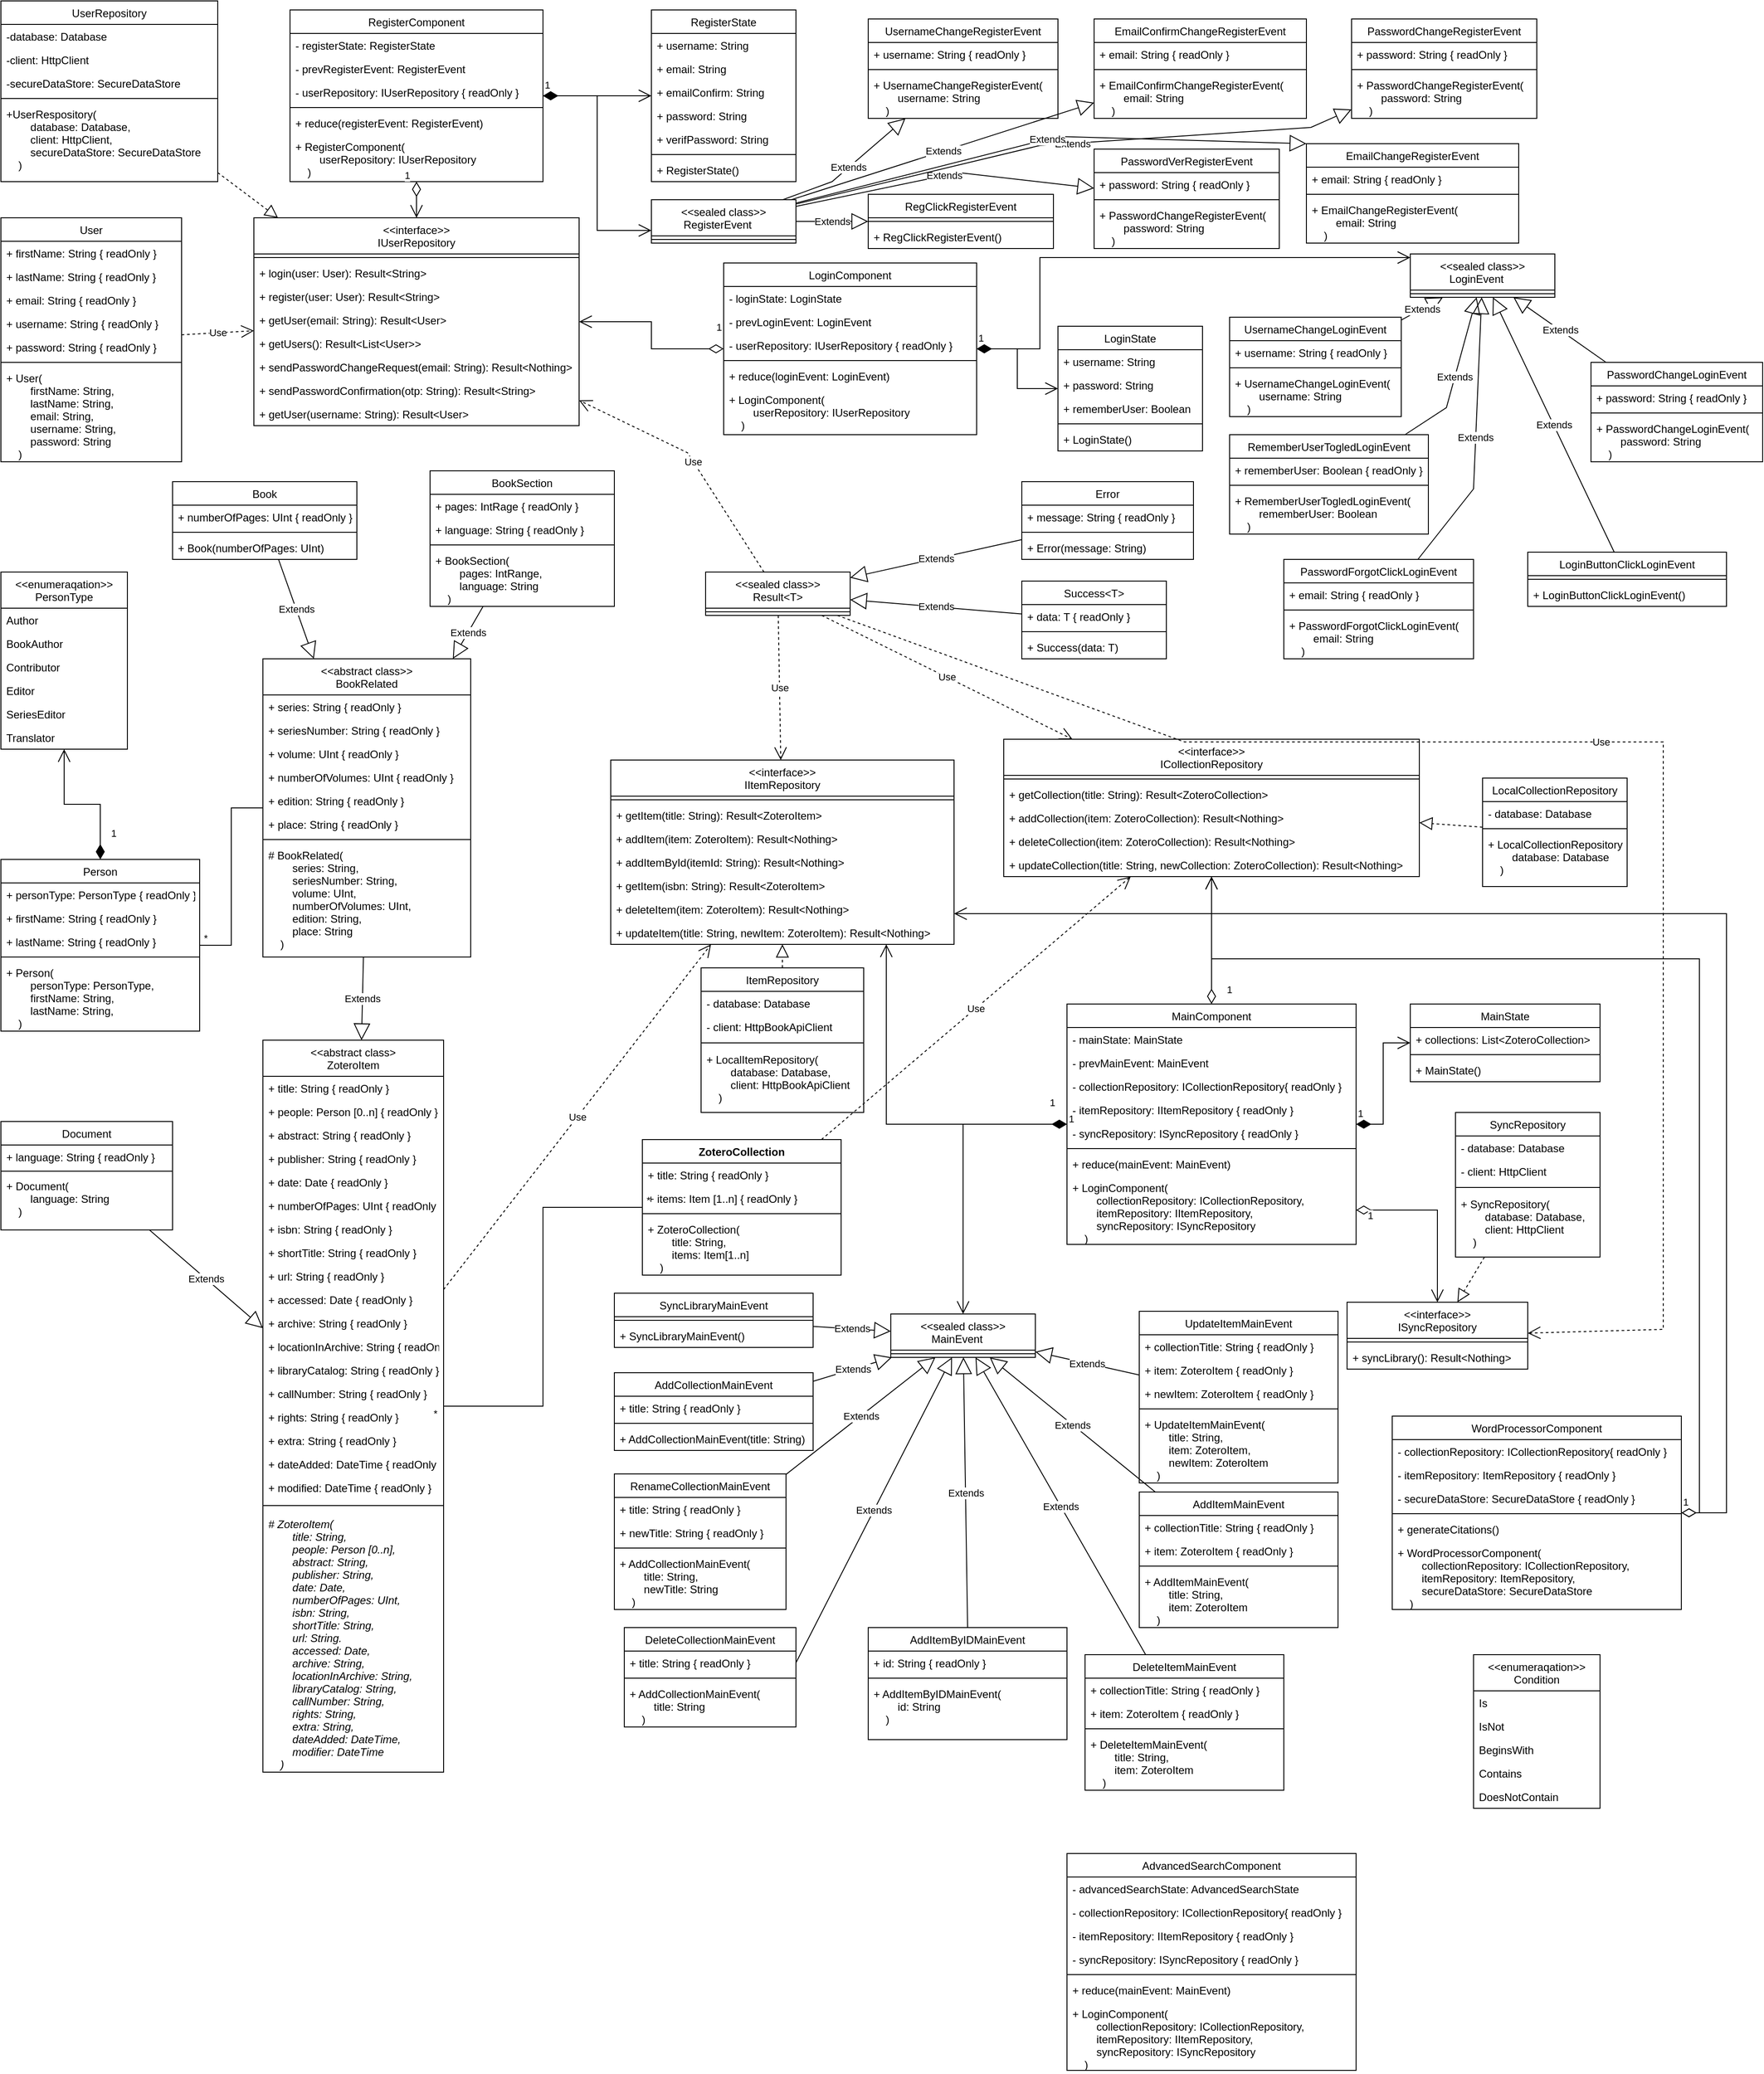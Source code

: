 <mxfile version="20.5.3" type="embed"><diagram id="C5RBs43oDa-KdzZeNtuy" name="Page-1"><mxGraphModel dx="830" dy="440" grid="1" gridSize="10" guides="1" tooltips="1" connect="1" arrows="1" fold="1" page="1" pageScale="1" pageWidth="2000" pageHeight="2020" math="0" shadow="0"><root><mxCell id="WIyWlLk6GJQsqaUBKTNV-0"/><mxCell id="WIyWlLk6GJQsqaUBKTNV-1" parent="WIyWlLk6GJQsqaUBKTNV-0"/><mxCell id="zkfFHV4jXpPFQw0GAbJ--0" value="User" style="swimlane;fontStyle=0;align=center;verticalAlign=top;childLayout=stackLayout;horizontal=1;startSize=26;horizontalStack=0;resizeParent=1;resizeLast=0;collapsible=1;marginBottom=0;rounded=0;shadow=0;strokeWidth=1;" parent="WIyWlLk6GJQsqaUBKTNV-1" vertex="1"><mxGeometry x="40" y="250" width="200" height="270" as="geometry"><mxRectangle x="230" y="140" width="160" height="26" as="alternateBounds"/></mxGeometry></mxCell><mxCell id="zkfFHV4jXpPFQw0GAbJ--1" value="+ firstName: String { readOnly }" style="text;align=left;verticalAlign=top;spacingLeft=4;spacingRight=4;overflow=hidden;rotatable=0;points=[[0,0.5],[1,0.5]];portConstraint=eastwest;" parent="zkfFHV4jXpPFQw0GAbJ--0" vertex="1"><mxGeometry y="26" width="200" height="26" as="geometry"/></mxCell><mxCell id="zkfFHV4jXpPFQw0GAbJ--2" value="+ lastName: String { readOnly }" style="text;align=left;verticalAlign=top;spacingLeft=4;spacingRight=4;overflow=hidden;rotatable=0;points=[[0,0.5],[1,0.5]];portConstraint=eastwest;rounded=0;shadow=0;html=0;" parent="zkfFHV4jXpPFQw0GAbJ--0" vertex="1"><mxGeometry y="52" width="200" height="26" as="geometry"/></mxCell><mxCell id="zkfFHV4jXpPFQw0GAbJ--3" value="+ email: String { readOnly }" style="text;align=left;verticalAlign=top;spacingLeft=4;spacingRight=4;overflow=hidden;rotatable=0;points=[[0,0.5],[1,0.5]];portConstraint=eastwest;rounded=0;shadow=0;html=0;" parent="zkfFHV4jXpPFQw0GAbJ--0" vertex="1"><mxGeometry y="78" width="200" height="26" as="geometry"/></mxCell><mxCell id="NYYMoiH2fDYC1uSWcf2y-0" value="+ username: String { readOnly }" style="text;align=left;verticalAlign=top;spacingLeft=4;spacingRight=4;overflow=hidden;rotatable=0;points=[[0,0.5],[1,0.5]];portConstraint=eastwest;rounded=0;shadow=0;html=0;" parent="zkfFHV4jXpPFQw0GAbJ--0" vertex="1"><mxGeometry y="104" width="200" height="26" as="geometry"/></mxCell><mxCell id="NYYMoiH2fDYC1uSWcf2y-1" value="+ password: String { readOnly }" style="text;align=left;verticalAlign=top;spacingLeft=4;spacingRight=4;overflow=hidden;rotatable=0;points=[[0,0.5],[1,0.5]];portConstraint=eastwest;rounded=0;shadow=0;html=0;" parent="zkfFHV4jXpPFQw0GAbJ--0" vertex="1"><mxGeometry y="130" width="200" height="26" as="geometry"/></mxCell><mxCell id="zkfFHV4jXpPFQw0GAbJ--4" value="" style="line;html=1;strokeWidth=1;align=left;verticalAlign=middle;spacingTop=-1;spacingLeft=3;spacingRight=3;rotatable=0;labelPosition=right;points=[];portConstraint=eastwest;" parent="zkfFHV4jXpPFQw0GAbJ--0" vertex="1"><mxGeometry y="156" width="200" height="8" as="geometry"/></mxCell><mxCell id="NYYMoiH2fDYC1uSWcf2y-163" value="+ User(&#10;        firstName: String, &#10;        lastName: String,&#10;        email: String,&#10;        username: String,&#10;        password: String&#10;    )" style="text;align=left;verticalAlign=top;spacingLeft=4;spacingRight=4;overflow=hidden;rotatable=0;points=[[0,0.5],[1,0.5]];portConstraint=eastwest;rounded=0;shadow=0;html=0;" parent="zkfFHV4jXpPFQw0GAbJ--0" vertex="1"><mxGeometry y="164" width="200" height="106" as="geometry"/></mxCell><mxCell id="zkfFHV4jXpPFQw0GAbJ--17" value="UserRepository" style="swimlane;fontStyle=0;align=center;verticalAlign=top;childLayout=stackLayout;horizontal=1;startSize=26;horizontalStack=0;resizeParent=1;resizeLast=0;collapsible=1;marginBottom=0;rounded=0;shadow=0;strokeWidth=1;" parent="WIyWlLk6GJQsqaUBKTNV-1" vertex="1"><mxGeometry x="40" y="10" width="240" height="200" as="geometry"><mxRectangle x="550" y="140" width="160" height="26" as="alternateBounds"/></mxGeometry></mxCell><mxCell id="zkfFHV4jXpPFQw0GAbJ--18" value="-database: Database" style="text;align=left;verticalAlign=top;spacingLeft=4;spacingRight=4;overflow=hidden;rotatable=0;points=[[0,0.5],[1,0.5]];portConstraint=eastwest;" parent="zkfFHV4jXpPFQw0GAbJ--17" vertex="1"><mxGeometry y="26" width="240" height="26" as="geometry"/></mxCell><mxCell id="NYYMoiH2fDYC1uSWcf2y-206" value="-client: HttpClient" style="text;align=left;verticalAlign=top;spacingLeft=4;spacingRight=4;overflow=hidden;rotatable=0;points=[[0,0.5],[1,0.5]];portConstraint=eastwest;" parent="zkfFHV4jXpPFQw0GAbJ--17" vertex="1"><mxGeometry y="52" width="240" height="26" as="geometry"/></mxCell><mxCell id="naM0Vag8xCBrJSv8B079-10" value="-secureDataStore: SecureDataStore" style="text;align=left;verticalAlign=top;spacingLeft=4;spacingRight=4;overflow=hidden;rotatable=0;points=[[0,0.5],[1,0.5]];portConstraint=eastwest;" parent="zkfFHV4jXpPFQw0GAbJ--17" vertex="1"><mxGeometry y="78" width="240" height="26" as="geometry"/></mxCell><mxCell id="zkfFHV4jXpPFQw0GAbJ--23" value="" style="line;html=1;strokeWidth=1;align=left;verticalAlign=middle;spacingTop=-1;spacingLeft=3;spacingRight=3;rotatable=0;labelPosition=right;points=[];portConstraint=eastwest;" parent="zkfFHV4jXpPFQw0GAbJ--17" vertex="1"><mxGeometry y="104" width="240" height="8" as="geometry"/></mxCell><mxCell id="NYYMoiH2fDYC1uSWcf2y-207" value="+UserRespository(&#10;        database: Database,&#10;        client: HttpClient,&#10;        secureDataStore: SecureDataStore&#10;    )" style="text;align=left;verticalAlign=top;spacingLeft=4;spacingRight=4;overflow=hidden;rotatable=0;points=[[0,0.5],[1,0.5]];portConstraint=eastwest;" parent="zkfFHV4jXpPFQw0GAbJ--17" vertex="1"><mxGeometry y="112" width="240" height="88" as="geometry"/></mxCell><mxCell id="NYYMoiH2fDYC1uSWcf2y-2" value="&lt;&lt;interface&gt;&gt;&#10;IUserRepository" style="swimlane;fontStyle=0;align=center;verticalAlign=top;childLayout=stackLayout;horizontal=1;startSize=40;horizontalStack=0;resizeParent=1;resizeLast=0;collapsible=1;marginBottom=0;rounded=0;shadow=0;strokeWidth=1;" parent="WIyWlLk6GJQsqaUBKTNV-1" vertex="1"><mxGeometry x="320" y="250" width="360" height="230" as="geometry"><mxRectangle x="550" y="140" width="160" height="26" as="alternateBounds"/></mxGeometry></mxCell><mxCell id="NYYMoiH2fDYC1uSWcf2y-8" value="" style="line;html=1;strokeWidth=1;align=left;verticalAlign=middle;spacingTop=-1;spacingLeft=3;spacingRight=3;rotatable=0;labelPosition=right;points=[];portConstraint=eastwest;" parent="NYYMoiH2fDYC1uSWcf2y-2" vertex="1"><mxGeometry y="40" width="360" height="8" as="geometry"/></mxCell><mxCell id="NYYMoiH2fDYC1uSWcf2y-9" value="+ login(user: User): Result&lt;String&gt;" style="text;align=left;verticalAlign=top;spacingLeft=4;spacingRight=4;overflow=hidden;rotatable=0;points=[[0,0.5],[1,0.5]];portConstraint=eastwest;" parent="NYYMoiH2fDYC1uSWcf2y-2" vertex="1"><mxGeometry y="48" width="360" height="26" as="geometry"/></mxCell><mxCell id="NYYMoiH2fDYC1uSWcf2y-10" value="+ register(user: User): Result&lt;String&gt;" style="text;align=left;verticalAlign=top;spacingLeft=4;spacingRight=4;overflow=hidden;rotatable=0;points=[[0,0.5],[1,0.5]];portConstraint=eastwest;" parent="NYYMoiH2fDYC1uSWcf2y-2" vertex="1"><mxGeometry y="74" width="360" height="26" as="geometry"/></mxCell><mxCell id="NYYMoiH2fDYC1uSWcf2y-11" value="+ getUser(email: String): Result&lt;User&gt;" style="text;align=left;verticalAlign=top;spacingLeft=4;spacingRight=4;overflow=hidden;rotatable=0;points=[[0,0.5],[1,0.5]];portConstraint=eastwest;" parent="NYYMoiH2fDYC1uSWcf2y-2" vertex="1"><mxGeometry y="100" width="360" height="26" as="geometry"/></mxCell><mxCell id="NYYMoiH2fDYC1uSWcf2y-12" value="+ getUsers(): Result&lt;List&lt;User&gt;&gt;" style="text;align=left;verticalAlign=top;spacingLeft=4;spacingRight=4;overflow=hidden;rotatable=0;points=[[0,0.5],[1,0.5]];portConstraint=eastwest;" parent="NYYMoiH2fDYC1uSWcf2y-2" vertex="1"><mxGeometry y="126" width="360" height="26" as="geometry"/></mxCell><mxCell id="NYYMoiH2fDYC1uSWcf2y-13" value="+ sendPasswordChangeRequest(email: String): Result&lt;Nothing&gt;" style="text;align=left;verticalAlign=top;spacingLeft=4;spacingRight=4;overflow=hidden;rotatable=0;points=[[0,0.5],[1,0.5]];portConstraint=eastwest;" parent="NYYMoiH2fDYC1uSWcf2y-2" vertex="1"><mxGeometry y="152" width="360" height="26" as="geometry"/></mxCell><mxCell id="NYYMoiH2fDYC1uSWcf2y-14" value="+ sendPasswordConfirmation(otp: String): Result&lt;String&gt;" style="text;align=left;verticalAlign=top;spacingLeft=4;spacingRight=4;overflow=hidden;rotatable=0;points=[[0,0.5],[1,0.5]];portConstraint=eastwest;" parent="NYYMoiH2fDYC1uSWcf2y-2" vertex="1"><mxGeometry y="178" width="360" height="26" as="geometry"/></mxCell><mxCell id="NYYMoiH2fDYC1uSWcf2y-15" value="+ getUser(username: String): Result&lt;User&gt;" style="text;align=left;verticalAlign=top;spacingLeft=4;spacingRight=4;overflow=hidden;rotatable=0;points=[[0,0.5],[1,0.5]];portConstraint=eastwest;" parent="NYYMoiH2fDYC1uSWcf2y-2" vertex="1"><mxGeometry y="204" width="360" height="26" as="geometry"/></mxCell><mxCell id="NYYMoiH2fDYC1uSWcf2y-16" value="" style="endArrow=block;dashed=1;endFill=0;endSize=12;html=1;rounded=0;" parent="WIyWlLk6GJQsqaUBKTNV-1" source="zkfFHV4jXpPFQw0GAbJ--17" target="NYYMoiH2fDYC1uSWcf2y-2" edge="1"><mxGeometry width="160" relative="1" as="geometry"><mxPoint x="760" y="360" as="sourcePoint"/><mxPoint x="920" y="360" as="targetPoint"/></mxGeometry></mxCell><mxCell id="NYYMoiH2fDYC1uSWcf2y-21" value="Use" style="endArrow=open;endSize=12;dashed=1;html=1;rounded=0;" parent="WIyWlLk6GJQsqaUBKTNV-1" source="zkfFHV4jXpPFQw0GAbJ--0" target="NYYMoiH2fDYC1uSWcf2y-2" edge="1"><mxGeometry width="160" relative="1" as="geometry"><mxPoint x="760" y="360" as="sourcePoint"/><mxPoint x="920" y="360" as="targetPoint"/></mxGeometry></mxCell><mxCell id="NYYMoiH2fDYC1uSWcf2y-22" value="&lt;&lt;sealed class&gt;&gt;&#10;Result&lt;T&gt;" style="swimlane;fontStyle=0;align=center;verticalAlign=top;childLayout=stackLayout;horizontal=1;startSize=40;horizontalStack=0;resizeParent=1;resizeParentMax=0;resizeLast=0;collapsible=1;marginBottom=0;" parent="WIyWlLk6GJQsqaUBKTNV-1" vertex="1"><mxGeometry x="820" y="642" width="160" height="48" as="geometry"/></mxCell><mxCell id="NYYMoiH2fDYC1uSWcf2y-24" value="" style="line;strokeWidth=1;fillColor=none;align=left;verticalAlign=middle;spacingTop=-1;spacingLeft=3;spacingRight=3;rotatable=0;labelPosition=right;points=[];portConstraint=eastwest;strokeColor=inherit;" parent="NYYMoiH2fDYC1uSWcf2y-22" vertex="1"><mxGeometry y="40" width="160" height="8" as="geometry"/></mxCell><mxCell id="NYYMoiH2fDYC1uSWcf2y-26" value="Success&lt;T&gt;" style="swimlane;fontStyle=0;align=center;verticalAlign=top;childLayout=stackLayout;horizontal=1;startSize=26;horizontalStack=0;resizeParent=1;resizeParentMax=0;resizeLast=0;collapsible=1;marginBottom=0;" parent="WIyWlLk6GJQsqaUBKTNV-1" vertex="1"><mxGeometry x="1170" y="652" width="160" height="86" as="geometry"/></mxCell><mxCell id="NYYMoiH2fDYC1uSWcf2y-27" value="+ data: T { readOnly }" style="text;strokeColor=none;fillColor=none;align=left;verticalAlign=top;spacingLeft=4;spacingRight=4;overflow=hidden;rotatable=0;points=[[0,0.5],[1,0.5]];portConstraint=eastwest;" parent="NYYMoiH2fDYC1uSWcf2y-26" vertex="1"><mxGeometry y="26" width="160" height="26" as="geometry"/></mxCell><mxCell id="NYYMoiH2fDYC1uSWcf2y-28" value="" style="line;strokeWidth=1;fillColor=none;align=left;verticalAlign=middle;spacingTop=-1;spacingLeft=3;spacingRight=3;rotatable=0;labelPosition=right;points=[];portConstraint=eastwest;strokeColor=inherit;" parent="NYYMoiH2fDYC1uSWcf2y-26" vertex="1"><mxGeometry y="52" width="160" height="8" as="geometry"/></mxCell><mxCell id="NYYMoiH2fDYC1uSWcf2y-228" value="+ Success(data: T)" style="text;strokeColor=none;fillColor=none;align=left;verticalAlign=top;spacingLeft=4;spacingRight=4;overflow=hidden;rotatable=0;points=[[0,0.5],[1,0.5]];portConstraint=eastwest;" parent="NYYMoiH2fDYC1uSWcf2y-26" vertex="1"><mxGeometry y="60" width="160" height="26" as="geometry"/></mxCell><mxCell id="NYYMoiH2fDYC1uSWcf2y-31" value="Error" style="swimlane;fontStyle=0;align=center;verticalAlign=top;childLayout=stackLayout;horizontal=1;startSize=26;horizontalStack=0;resizeParent=1;resizeParentMax=0;resizeLast=0;collapsible=1;marginBottom=0;" parent="WIyWlLk6GJQsqaUBKTNV-1" vertex="1"><mxGeometry x="1170" y="542" width="190" height="86" as="geometry"/></mxCell><mxCell id="NYYMoiH2fDYC1uSWcf2y-33" value="+ message: String { readOnly }" style="text;strokeColor=none;fillColor=none;align=left;verticalAlign=top;spacingLeft=4;spacingRight=4;overflow=hidden;rotatable=0;points=[[0,0.5],[1,0.5]];portConstraint=eastwest;" parent="NYYMoiH2fDYC1uSWcf2y-31" vertex="1"><mxGeometry y="26" width="190" height="26" as="geometry"/></mxCell><mxCell id="NYYMoiH2fDYC1uSWcf2y-34" value="" style="line;strokeWidth=1;fillColor=none;align=left;verticalAlign=middle;spacingTop=-1;spacingLeft=3;spacingRight=3;rotatable=0;labelPosition=right;points=[];portConstraint=eastwest;strokeColor=inherit;" parent="NYYMoiH2fDYC1uSWcf2y-31" vertex="1"><mxGeometry y="52" width="190" height="8" as="geometry"/></mxCell><mxCell id="NYYMoiH2fDYC1uSWcf2y-229" value="+ Error(message: String)" style="text;strokeColor=none;fillColor=none;align=left;verticalAlign=top;spacingLeft=4;spacingRight=4;overflow=hidden;rotatable=0;points=[[0,0.5],[1,0.5]];portConstraint=eastwest;" parent="NYYMoiH2fDYC1uSWcf2y-31" vertex="1"><mxGeometry y="60" width="190" height="26" as="geometry"/></mxCell><mxCell id="NYYMoiH2fDYC1uSWcf2y-35" value="Extends" style="endArrow=block;endSize=16;endFill=0;html=1;rounded=0;" parent="WIyWlLk6GJQsqaUBKTNV-1" source="NYYMoiH2fDYC1uSWcf2y-26" target="NYYMoiH2fDYC1uSWcf2y-22" edge="1"><mxGeometry width="160" relative="1" as="geometry"><mxPoint x="780" y="410" as="sourcePoint"/><mxPoint x="940" y="410" as="targetPoint"/></mxGeometry></mxCell><mxCell id="NYYMoiH2fDYC1uSWcf2y-36" value="Extends" style="endArrow=block;endSize=16;endFill=0;html=1;rounded=0;" parent="WIyWlLk6GJQsqaUBKTNV-1" source="NYYMoiH2fDYC1uSWcf2y-31" target="NYYMoiH2fDYC1uSWcf2y-22" edge="1"><mxGeometry width="160" relative="1" as="geometry"><mxPoint x="780" y="410" as="sourcePoint"/><mxPoint x="940" y="410" as="targetPoint"/></mxGeometry></mxCell><mxCell id="NYYMoiH2fDYC1uSWcf2y-37" value="Use" style="endArrow=open;endSize=12;dashed=1;html=1;rounded=0;" parent="WIyWlLk6GJQsqaUBKTNV-1" source="NYYMoiH2fDYC1uSWcf2y-22" target="NYYMoiH2fDYC1uSWcf2y-2" edge="1"><mxGeometry width="160" relative="1" as="geometry"><mxPoint x="590" y="276.158" as="sourcePoint"/><mxPoint x="710" y="268.895" as="targetPoint"/><Array as="points"><mxPoint x="800" y="510"/></Array></mxGeometry></mxCell><mxCell id="NYYMoiH2fDYC1uSWcf2y-50" value="&lt;&lt;abstract class&gt;&#10;ZoteroItem" style="swimlane;fontStyle=0;align=center;verticalAlign=top;childLayout=stackLayout;horizontal=1;startSize=40;horizontalStack=0;resizeParent=1;resizeParentMax=0;resizeLast=0;collapsible=1;marginBottom=0;" parent="WIyWlLk6GJQsqaUBKTNV-1" vertex="1"><mxGeometry x="330" y="1160" width="200" height="810" as="geometry"/></mxCell><mxCell id="NYYMoiH2fDYC1uSWcf2y-51" value="+ title: String { readOnly }" style="text;strokeColor=none;fillColor=none;align=left;verticalAlign=top;spacingLeft=4;spacingRight=4;overflow=hidden;rotatable=0;points=[[0,0.5],[1,0.5]];portConstraint=eastwest;" parent="NYYMoiH2fDYC1uSWcf2y-50" vertex="1"><mxGeometry y="40" width="200" height="26" as="geometry"/></mxCell><mxCell id="NYYMoiH2fDYC1uSWcf2y-54" value="+ people: Person [0..n] { readOnly }" style="text;strokeColor=none;fillColor=none;align=left;verticalAlign=top;spacingLeft=4;spacingRight=4;overflow=hidden;rotatable=0;points=[[0,0.5],[1,0.5]];portConstraint=eastwest;" parent="NYYMoiH2fDYC1uSWcf2y-50" vertex="1"><mxGeometry y="66" width="200" height="26" as="geometry"/></mxCell><mxCell id="NYYMoiH2fDYC1uSWcf2y-55" value="+ abstract: String { readOnly }" style="text;strokeColor=none;fillColor=none;align=left;verticalAlign=top;spacingLeft=4;spacingRight=4;overflow=hidden;rotatable=0;points=[[0,0.5],[1,0.5]];portConstraint=eastwest;" parent="NYYMoiH2fDYC1uSWcf2y-50" vertex="1"><mxGeometry y="92" width="200" height="26" as="geometry"/></mxCell><mxCell id="NYYMoiH2fDYC1uSWcf2y-62" value="+ publisher: String { readOnly }" style="text;strokeColor=none;fillColor=none;align=left;verticalAlign=top;spacingLeft=4;spacingRight=4;overflow=hidden;rotatable=0;points=[[0,0.5],[1,0.5]];portConstraint=eastwest;" parent="NYYMoiH2fDYC1uSWcf2y-50" vertex="1"><mxGeometry y="118" width="200" height="26" as="geometry"/></mxCell><mxCell id="NYYMoiH2fDYC1uSWcf2y-63" value="+ date: Date { readOnly }" style="text;strokeColor=none;fillColor=none;align=left;verticalAlign=top;spacingLeft=4;spacingRight=4;overflow=hidden;rotatable=0;points=[[0,0.5],[1,0.5]];portConstraint=eastwest;" parent="NYYMoiH2fDYC1uSWcf2y-50" vertex="1"><mxGeometry y="144" width="200" height="26" as="geometry"/></mxCell><mxCell id="NYYMoiH2fDYC1uSWcf2y-64" value="+ numberOfPages: UInt { readOnly }" style="text;strokeColor=none;fillColor=none;align=left;verticalAlign=top;spacingLeft=4;spacingRight=4;overflow=hidden;rotatable=0;points=[[0,0.5],[1,0.5]];portConstraint=eastwest;" parent="NYYMoiH2fDYC1uSWcf2y-50" vertex="1"><mxGeometry y="170" width="200" height="26" as="geometry"/></mxCell><mxCell id="NYYMoiH2fDYC1uSWcf2y-65" value="+ isbn: String { readOnly }" style="text;strokeColor=none;fillColor=none;align=left;verticalAlign=top;spacingLeft=4;spacingRight=4;overflow=hidden;rotatable=0;points=[[0,0.5],[1,0.5]];portConstraint=eastwest;" parent="NYYMoiH2fDYC1uSWcf2y-50" vertex="1"><mxGeometry y="196" width="200" height="26" as="geometry"/></mxCell><mxCell id="NYYMoiH2fDYC1uSWcf2y-66" value="+ shortTitle: String { readOnly }" style="text;strokeColor=none;fillColor=none;align=left;verticalAlign=top;spacingLeft=4;spacingRight=4;overflow=hidden;rotatable=0;points=[[0,0.5],[1,0.5]];portConstraint=eastwest;" parent="NYYMoiH2fDYC1uSWcf2y-50" vertex="1"><mxGeometry y="222" width="200" height="26" as="geometry"/></mxCell><mxCell id="NYYMoiH2fDYC1uSWcf2y-67" value="+ url: String { readOnly }" style="text;strokeColor=none;fillColor=none;align=left;verticalAlign=top;spacingLeft=4;spacingRight=4;overflow=hidden;rotatable=0;points=[[0,0.5],[1,0.5]];portConstraint=eastwest;" parent="NYYMoiH2fDYC1uSWcf2y-50" vertex="1"><mxGeometry y="248" width="200" height="26" as="geometry"/></mxCell><mxCell id="NYYMoiH2fDYC1uSWcf2y-68" value="+ accessed: Date { readOnly }" style="text;strokeColor=none;fillColor=none;align=left;verticalAlign=top;spacingLeft=4;spacingRight=4;overflow=hidden;rotatable=0;points=[[0,0.5],[1,0.5]];portConstraint=eastwest;" parent="NYYMoiH2fDYC1uSWcf2y-50" vertex="1"><mxGeometry y="274" width="200" height="26" as="geometry"/></mxCell><mxCell id="NYYMoiH2fDYC1uSWcf2y-69" value="+ archive: String { readOnly }" style="text;strokeColor=none;fillColor=none;align=left;verticalAlign=top;spacingLeft=4;spacingRight=4;overflow=hidden;rotatable=0;points=[[0,0.5],[1,0.5]];portConstraint=eastwest;" parent="NYYMoiH2fDYC1uSWcf2y-50" vertex="1"><mxGeometry y="300" width="200" height="26" as="geometry"/></mxCell><mxCell id="NYYMoiH2fDYC1uSWcf2y-70" value="+ locationInArchive: String { readOnly }" style="text;strokeColor=none;fillColor=none;align=left;verticalAlign=top;spacingLeft=4;spacingRight=4;overflow=hidden;rotatable=0;points=[[0,0.5],[1,0.5]];portConstraint=eastwest;" parent="NYYMoiH2fDYC1uSWcf2y-50" vertex="1"><mxGeometry y="326" width="200" height="26" as="geometry"/></mxCell><mxCell id="NYYMoiH2fDYC1uSWcf2y-71" value="+ libraryCatalog: String { readOnly }" style="text;strokeColor=none;fillColor=none;align=left;verticalAlign=top;spacingLeft=4;spacingRight=4;overflow=hidden;rotatable=0;points=[[0,0.5],[1,0.5]];portConstraint=eastwest;" parent="NYYMoiH2fDYC1uSWcf2y-50" vertex="1"><mxGeometry y="352" width="200" height="26" as="geometry"/></mxCell><mxCell id="NYYMoiH2fDYC1uSWcf2y-72" value="+ callNumber: String { readOnly }" style="text;strokeColor=none;fillColor=none;align=left;verticalAlign=top;spacingLeft=4;spacingRight=4;overflow=hidden;rotatable=0;points=[[0,0.5],[1,0.5]];portConstraint=eastwest;" parent="NYYMoiH2fDYC1uSWcf2y-50" vertex="1"><mxGeometry y="378" width="200" height="26" as="geometry"/></mxCell><mxCell id="NYYMoiH2fDYC1uSWcf2y-73" value="+ rights: String { readOnly }" style="text;strokeColor=none;fillColor=none;align=left;verticalAlign=top;spacingLeft=4;spacingRight=4;overflow=hidden;rotatable=0;points=[[0,0.5],[1,0.5]];portConstraint=eastwest;" parent="NYYMoiH2fDYC1uSWcf2y-50" vertex="1"><mxGeometry y="404" width="200" height="26" as="geometry"/></mxCell><mxCell id="NYYMoiH2fDYC1uSWcf2y-74" value="+ extra: String { readOnly }" style="text;strokeColor=none;fillColor=none;align=left;verticalAlign=top;spacingLeft=4;spacingRight=4;overflow=hidden;rotatable=0;points=[[0,0.5],[1,0.5]];portConstraint=eastwest;" parent="NYYMoiH2fDYC1uSWcf2y-50" vertex="1"><mxGeometry y="430" width="200" height="26" as="geometry"/></mxCell><mxCell id="NYYMoiH2fDYC1uSWcf2y-75" value="+ dateAdded: DateTime { readOnly }" style="text;strokeColor=none;fillColor=none;align=left;verticalAlign=top;spacingLeft=4;spacingRight=4;overflow=hidden;rotatable=0;points=[[0,0.5],[1,0.5]];portConstraint=eastwest;" parent="NYYMoiH2fDYC1uSWcf2y-50" vertex="1"><mxGeometry y="456" width="200" height="26" as="geometry"/></mxCell><mxCell id="NYYMoiH2fDYC1uSWcf2y-76" value="+ modified: DateTime { readOnly }" style="text;strokeColor=none;fillColor=none;align=left;verticalAlign=top;spacingLeft=4;spacingRight=4;overflow=hidden;rotatable=0;points=[[0,0.5],[1,0.5]];portConstraint=eastwest;" parent="NYYMoiH2fDYC1uSWcf2y-50" vertex="1"><mxGeometry y="482" width="200" height="26" as="geometry"/></mxCell><mxCell id="NYYMoiH2fDYC1uSWcf2y-52" value="" style="line;strokeWidth=1;fillColor=none;align=left;verticalAlign=middle;spacingTop=-1;spacingLeft=3;spacingRight=3;rotatable=0;labelPosition=right;points=[];portConstraint=eastwest;strokeColor=inherit;" parent="NYYMoiH2fDYC1uSWcf2y-50" vertex="1"><mxGeometry y="508" width="200" height="14" as="geometry"/></mxCell><mxCell id="NYYMoiH2fDYC1uSWcf2y-168" value="# ZoteroItem(&#10;        title: String,&#10;        people: Person [0..n],&#10;        abstract: String,&#10;        publisher: String,&#10;        date: Date,&#10;        numberOfPages: UInt,&#10;        isbn: String,&#10;        shortTitle: String,&#10;        url: String.&#10;        accessed: Date,&#10;        archive: String,&#10;        locationInArchive: String,&#10;        libraryCatalog: String,&#10;        callNumber: String,&#10;        rights: String,&#10;        extra: String,&#10;        dateAdded: DateTime,&#10;        modifier: DateTime&#10;    )" style="text;strokeColor=none;fillColor=none;align=left;verticalAlign=top;spacingLeft=4;spacingRight=4;overflow=hidden;rotatable=0;points=[[0,0.5],[1,0.5]];portConstraint=eastwest;fontStyle=2" parent="NYYMoiH2fDYC1uSWcf2y-50" vertex="1"><mxGeometry y="522" width="200" height="288" as="geometry"/></mxCell><mxCell id="NYYMoiH2fDYC1uSWcf2y-77" value="Person" style="swimlane;fontStyle=0;align=center;verticalAlign=top;childLayout=stackLayout;horizontal=1;startSize=26;horizontalStack=0;resizeParent=1;resizeParentMax=0;resizeLast=0;collapsible=1;marginBottom=0;" parent="WIyWlLk6GJQsqaUBKTNV-1" vertex="1"><mxGeometry x="40" y="960" width="220" height="190" as="geometry"/></mxCell><mxCell id="NYYMoiH2fDYC1uSWcf2y-78" value="+ personType: PersonType { readOnly }" style="text;strokeColor=none;fillColor=none;align=left;verticalAlign=top;spacingLeft=4;spacingRight=4;overflow=hidden;rotatable=0;points=[[0,0.5],[1,0.5]];portConstraint=eastwest;" parent="NYYMoiH2fDYC1uSWcf2y-77" vertex="1"><mxGeometry y="26" width="220" height="26" as="geometry"/></mxCell><mxCell id="NYYMoiH2fDYC1uSWcf2y-81" value="+ firstName: String { readOnly }" style="text;strokeColor=none;fillColor=none;align=left;verticalAlign=top;spacingLeft=4;spacingRight=4;overflow=hidden;rotatable=0;points=[[0,0.5],[1,0.5]];portConstraint=eastwest;" parent="NYYMoiH2fDYC1uSWcf2y-77" vertex="1"><mxGeometry y="52" width="220" height="26" as="geometry"/></mxCell><mxCell id="NYYMoiH2fDYC1uSWcf2y-82" value="+ lastName: String { readOnly }" style="text;strokeColor=none;fillColor=none;align=left;verticalAlign=top;spacingLeft=4;spacingRight=4;overflow=hidden;rotatable=0;points=[[0,0.5],[1,0.5]];portConstraint=eastwest;" parent="NYYMoiH2fDYC1uSWcf2y-77" vertex="1"><mxGeometry y="78" width="220" height="26" as="geometry"/></mxCell><mxCell id="NYYMoiH2fDYC1uSWcf2y-79" value="" style="line;strokeWidth=1;fillColor=none;align=left;verticalAlign=middle;spacingTop=-1;spacingLeft=3;spacingRight=3;rotatable=0;labelPosition=right;points=[];portConstraint=eastwest;strokeColor=inherit;" parent="NYYMoiH2fDYC1uSWcf2y-77" vertex="1"><mxGeometry y="104" width="220" height="8" as="geometry"/></mxCell><mxCell id="NYYMoiH2fDYC1uSWcf2y-165" value="+ Person(&#10;        personType: PersonType,&#10;        firstName: String,&#10;        lastName: String,&#10;    )" style="text;strokeColor=none;fillColor=none;align=left;verticalAlign=top;spacingLeft=4;spacingRight=4;overflow=hidden;rotatable=0;points=[[0,0.5],[1,0.5]];portConstraint=eastwest;" parent="NYYMoiH2fDYC1uSWcf2y-77" vertex="1"><mxGeometry y="112" width="220" height="78" as="geometry"/></mxCell><mxCell id="NYYMoiH2fDYC1uSWcf2y-83" value="&lt;&lt;enumeraqation&gt;&gt;&#10;PersonType" style="swimlane;fontStyle=0;childLayout=stackLayout;horizontal=1;startSize=40;fillColor=none;horizontalStack=0;resizeParent=1;resizeParentMax=0;resizeLast=0;collapsible=1;marginBottom=0;" parent="WIyWlLk6GJQsqaUBKTNV-1" vertex="1"><mxGeometry x="40" y="642" width="140" height="196" as="geometry"/></mxCell><mxCell id="NYYMoiH2fDYC1uSWcf2y-84" value="Author" style="text;strokeColor=none;fillColor=none;align=left;verticalAlign=top;spacingLeft=4;spacingRight=4;overflow=hidden;rotatable=0;points=[[0,0.5],[1,0.5]];portConstraint=eastwest;" parent="NYYMoiH2fDYC1uSWcf2y-83" vertex="1"><mxGeometry y="40" width="140" height="26" as="geometry"/></mxCell><mxCell id="NYYMoiH2fDYC1uSWcf2y-85" value="BookAuthor" style="text;strokeColor=none;fillColor=none;align=left;verticalAlign=top;spacingLeft=4;spacingRight=4;overflow=hidden;rotatable=0;points=[[0,0.5],[1,0.5]];portConstraint=eastwest;" parent="NYYMoiH2fDYC1uSWcf2y-83" vertex="1"><mxGeometry y="66" width="140" height="26" as="geometry"/></mxCell><mxCell id="NYYMoiH2fDYC1uSWcf2y-86" value="Contributor" style="text;strokeColor=none;fillColor=none;align=left;verticalAlign=top;spacingLeft=4;spacingRight=4;overflow=hidden;rotatable=0;points=[[0,0.5],[1,0.5]];portConstraint=eastwest;" parent="NYYMoiH2fDYC1uSWcf2y-83" vertex="1"><mxGeometry y="92" width="140" height="26" as="geometry"/></mxCell><mxCell id="NYYMoiH2fDYC1uSWcf2y-87" value="Editor" style="text;strokeColor=none;fillColor=none;align=left;verticalAlign=top;spacingLeft=4;spacingRight=4;overflow=hidden;rotatable=0;points=[[0,0.5],[1,0.5]];portConstraint=eastwest;" parent="NYYMoiH2fDYC1uSWcf2y-83" vertex="1"><mxGeometry y="118" width="140" height="26" as="geometry"/></mxCell><mxCell id="NYYMoiH2fDYC1uSWcf2y-88" value="SeriesEditor" style="text;strokeColor=none;fillColor=none;align=left;verticalAlign=top;spacingLeft=4;spacingRight=4;overflow=hidden;rotatable=0;points=[[0,0.5],[1,0.5]];portConstraint=eastwest;" parent="NYYMoiH2fDYC1uSWcf2y-83" vertex="1"><mxGeometry y="144" width="140" height="26" as="geometry"/></mxCell><mxCell id="NYYMoiH2fDYC1uSWcf2y-89" value="Translator" style="text;strokeColor=none;fillColor=none;align=left;verticalAlign=top;spacingLeft=4;spacingRight=4;overflow=hidden;rotatable=0;points=[[0,0.5],[1,0.5]];portConstraint=eastwest;" parent="NYYMoiH2fDYC1uSWcf2y-83" vertex="1"><mxGeometry y="170" width="140" height="26" as="geometry"/></mxCell><mxCell id="NYYMoiH2fDYC1uSWcf2y-90" value="1" style="endArrow=open;html=1;endSize=12;startArrow=diamondThin;startSize=14;startFill=1;edgeStyle=orthogonalEdgeStyle;align=left;verticalAlign=bottom;rounded=0;" parent="WIyWlLk6GJQsqaUBKTNV-1" source="NYYMoiH2fDYC1uSWcf2y-77" target="NYYMoiH2fDYC1uSWcf2y-83" edge="1"><mxGeometry x="-0.747" y="-10" relative="1" as="geometry"><mxPoint x="980" y="1010" as="sourcePoint"/><mxPoint x="1140" y="1010" as="targetPoint"/><mxPoint as="offset"/></mxGeometry></mxCell><mxCell id="NYYMoiH2fDYC1uSWcf2y-91" value="" style="endArrow=none;html=1;edgeStyle=orthogonalEdgeStyle;rounded=0;startArrow=none;" parent="WIyWlLk6GJQsqaUBKTNV-1" source="NYYMoiH2fDYC1uSWcf2y-96" target="NYYMoiH2fDYC1uSWcf2y-77" edge="1"><mxGeometry relative="1" as="geometry"><mxPoint x="980" y="930" as="sourcePoint"/><mxPoint x="1140" y="930" as="targetPoint"/></mxGeometry></mxCell><mxCell id="NYYMoiH2fDYC1uSWcf2y-93" value="*" style="edgeLabel;resizable=0;html=1;align=right;verticalAlign=bottom;" parent="NYYMoiH2fDYC1uSWcf2y-91" connectable="0" vertex="1"><mxGeometry x="1" relative="1" as="geometry"><mxPoint x="9" as="offset"/></mxGeometry></mxCell><mxCell id="NYYMoiH2fDYC1uSWcf2y-104" value="Extends" style="endArrow=block;endSize=16;endFill=0;html=1;rounded=0;" parent="WIyWlLk6GJQsqaUBKTNV-1" source="NYYMoiH2fDYC1uSWcf2y-96" target="NYYMoiH2fDYC1uSWcf2y-50" edge="1"><mxGeometry width="160" relative="1" as="geometry"><mxPoint x="1010" y="850" as="sourcePoint"/><mxPoint x="1170" y="850" as="targetPoint"/></mxGeometry></mxCell><mxCell id="NYYMoiH2fDYC1uSWcf2y-105" value="BookSection" style="swimlane;fontStyle=0;align=center;verticalAlign=top;childLayout=stackLayout;horizontal=1;startSize=26;horizontalStack=0;resizeParent=1;resizeParentMax=0;resizeLast=0;collapsible=1;marginBottom=0;" parent="WIyWlLk6GJQsqaUBKTNV-1" vertex="1"><mxGeometry x="515" y="530" width="204" height="150" as="geometry"/></mxCell><mxCell id="NYYMoiH2fDYC1uSWcf2y-106" value="+ pages: IntRage { readOnly }" style="text;strokeColor=none;fillColor=none;align=left;verticalAlign=top;spacingLeft=4;spacingRight=4;overflow=hidden;rotatable=0;points=[[0,0.5],[1,0.5]];portConstraint=eastwest;" parent="NYYMoiH2fDYC1uSWcf2y-105" vertex="1"><mxGeometry y="26" width="204" height="26" as="geometry"/></mxCell><mxCell id="NYYMoiH2fDYC1uSWcf2y-109" value="+ language: String { readOnly }" style="text;strokeColor=none;fillColor=none;align=left;verticalAlign=top;spacingLeft=4;spacingRight=4;overflow=hidden;rotatable=0;points=[[0,0.5],[1,0.5]];portConstraint=eastwest;" parent="NYYMoiH2fDYC1uSWcf2y-105" vertex="1"><mxGeometry y="52" width="204" height="26" as="geometry"/></mxCell><mxCell id="NYYMoiH2fDYC1uSWcf2y-107" value="" style="line;strokeWidth=1;fillColor=none;align=left;verticalAlign=middle;spacingTop=-1;spacingLeft=3;spacingRight=3;rotatable=0;labelPosition=right;points=[];portConstraint=eastwest;strokeColor=inherit;" parent="NYYMoiH2fDYC1uSWcf2y-105" vertex="1"><mxGeometry y="78" width="204" height="8" as="geometry"/></mxCell><mxCell id="NYYMoiH2fDYC1uSWcf2y-169" value="+ BookSection(&#10;        pages: IntRange,&#10;        language: String&#10;    )" style="text;strokeColor=none;fillColor=none;align=left;verticalAlign=top;spacingLeft=4;spacingRight=4;overflow=hidden;rotatable=0;points=[[0,0.5],[1,0.5]];portConstraint=eastwest;" parent="NYYMoiH2fDYC1uSWcf2y-105" vertex="1"><mxGeometry y="86" width="204" height="64" as="geometry"/></mxCell><mxCell id="NYYMoiH2fDYC1uSWcf2y-110" value="Extends" style="endArrow=block;endSize=16;endFill=0;html=1;rounded=0;" parent="WIyWlLk6GJQsqaUBKTNV-1" source="NYYMoiH2fDYC1uSWcf2y-105" target="NYYMoiH2fDYC1uSWcf2y-96" edge="1"><mxGeometry width="160" relative="1" as="geometry"><mxPoint x="1036.561" y="684" as="sourcePoint"/><mxPoint x="910" y="856.783" as="targetPoint"/></mxGeometry></mxCell><mxCell id="NYYMoiH2fDYC1uSWcf2y-123" value="Book" style="swimlane;fontStyle=0;align=center;verticalAlign=top;childLayout=stackLayout;horizontal=1;startSize=26;horizontalStack=0;resizeParent=1;resizeParentMax=0;resizeLast=0;collapsible=1;marginBottom=0;" parent="WIyWlLk6GJQsqaUBKTNV-1" vertex="1"><mxGeometry x="230" y="542" width="204" height="86" as="geometry"/></mxCell><mxCell id="NYYMoiH2fDYC1uSWcf2y-124" value="+ numberOfPages: UInt { readOnly }" style="text;strokeColor=none;fillColor=none;align=left;verticalAlign=top;spacingLeft=4;spacingRight=4;overflow=hidden;rotatable=0;points=[[0,0.5],[1,0.5]];portConstraint=eastwest;" parent="NYYMoiH2fDYC1uSWcf2y-123" vertex="1"><mxGeometry y="26" width="204" height="26" as="geometry"/></mxCell><mxCell id="NYYMoiH2fDYC1uSWcf2y-125" value="" style="line;strokeWidth=1;fillColor=none;align=left;verticalAlign=middle;spacingTop=-1;spacingLeft=3;spacingRight=3;rotatable=0;labelPosition=right;points=[];portConstraint=eastwest;strokeColor=inherit;" parent="NYYMoiH2fDYC1uSWcf2y-123" vertex="1"><mxGeometry y="52" width="204" height="8" as="geometry"/></mxCell><mxCell id="NYYMoiH2fDYC1uSWcf2y-170" value="+ Book(numberOfPages: UInt)" style="text;strokeColor=none;fillColor=none;align=left;verticalAlign=top;spacingLeft=4;spacingRight=4;overflow=hidden;rotatable=0;points=[[0,0.5],[1,0.5]];portConstraint=eastwest;" parent="NYYMoiH2fDYC1uSWcf2y-123" vertex="1"><mxGeometry y="60" width="204" height="26" as="geometry"/></mxCell><mxCell id="NYYMoiH2fDYC1uSWcf2y-127" value="Extends" style="endArrow=block;endSize=16;endFill=0;html=1;rounded=0;" parent="WIyWlLk6GJQsqaUBKTNV-1" source="NYYMoiH2fDYC1uSWcf2y-123" target="NYYMoiH2fDYC1uSWcf2y-96" edge="1"><mxGeometry width="160" relative="1" as="geometry"><mxPoint x="1290" y="858.12" as="sourcePoint"/><mxPoint x="1200" y="764.88" as="targetPoint"/></mxGeometry></mxCell><mxCell id="NYYMoiH2fDYC1uSWcf2y-128" value="Document" style="swimlane;fontStyle=0;align=center;verticalAlign=top;childLayout=stackLayout;horizontal=1;startSize=26;horizontalStack=0;resizeParent=1;resizeParentMax=0;resizeLast=0;collapsible=1;marginBottom=0;" parent="WIyWlLk6GJQsqaUBKTNV-1" vertex="1"><mxGeometry x="40" y="1250" width="190" height="120" as="geometry"/></mxCell><mxCell id="NYYMoiH2fDYC1uSWcf2y-129" value="+ language: String { readOnly }" style="text;strokeColor=none;fillColor=none;align=left;verticalAlign=top;spacingLeft=4;spacingRight=4;overflow=hidden;rotatable=0;points=[[0,0.5],[1,0.5]];portConstraint=eastwest;" parent="NYYMoiH2fDYC1uSWcf2y-128" vertex="1"><mxGeometry y="26" width="190" height="26" as="geometry"/></mxCell><mxCell id="NYYMoiH2fDYC1uSWcf2y-130" value="" style="line;strokeWidth=1;fillColor=none;align=left;verticalAlign=middle;spacingTop=-1;spacingLeft=3;spacingRight=3;rotatable=0;labelPosition=right;points=[];portConstraint=eastwest;strokeColor=inherit;" parent="NYYMoiH2fDYC1uSWcf2y-128" vertex="1"><mxGeometry y="52" width="190" height="6" as="geometry"/></mxCell><mxCell id="NYYMoiH2fDYC1uSWcf2y-167" value="+ Document(&#10;        language: String&#10;    )" style="text;strokeColor=none;fillColor=none;align=left;verticalAlign=top;spacingLeft=4;spacingRight=4;overflow=hidden;rotatable=0;points=[[0,0.5],[1,0.5]];portConstraint=eastwest;" parent="NYYMoiH2fDYC1uSWcf2y-128" vertex="1"><mxGeometry y="58" width="190" height="62" as="geometry"/></mxCell><mxCell id="NYYMoiH2fDYC1uSWcf2y-132" value="Extends" style="endArrow=block;endSize=16;endFill=0;html=1;rounded=0;" parent="WIyWlLk6GJQsqaUBKTNV-1" source="NYYMoiH2fDYC1uSWcf2y-128" target="NYYMoiH2fDYC1uSWcf2y-50" edge="1"><mxGeometry width="160" relative="1" as="geometry"><mxPoint x="1040" y="738.828" as="sourcePoint"/><mxPoint x="910" y="831.172" as="targetPoint"/></mxGeometry></mxCell><mxCell id="NYYMoiH2fDYC1uSWcf2y-141" value="&lt;&lt;interface&gt;&gt;&#10;IItemRepository" style="swimlane;fontStyle=0;align=center;verticalAlign=top;childLayout=stackLayout;horizontal=1;startSize=40;horizontalStack=0;resizeParent=1;resizeParentMax=0;resizeLast=0;collapsible=1;marginBottom=0;fontColor=default;" parent="WIyWlLk6GJQsqaUBKTNV-1" vertex="1"><mxGeometry x="715" y="850" width="380" height="204" as="geometry"/></mxCell><mxCell id="NYYMoiH2fDYC1uSWcf2y-143" value="" style="line;strokeWidth=1;fillColor=none;align=left;verticalAlign=middle;spacingTop=-1;spacingLeft=3;spacingRight=3;rotatable=0;labelPosition=right;points=[];portConstraint=eastwest;strokeColor=inherit;" parent="NYYMoiH2fDYC1uSWcf2y-141" vertex="1"><mxGeometry y="40" width="380" height="8" as="geometry"/></mxCell><mxCell id="NYYMoiH2fDYC1uSWcf2y-144" value="+ getItem(title: String): Result&lt;ZoteroItem&gt;" style="text;strokeColor=none;fillColor=none;align=left;verticalAlign=top;spacingLeft=4;spacingRight=4;overflow=hidden;rotatable=0;points=[[0,0.5],[1,0.5]];portConstraint=eastwest;" parent="NYYMoiH2fDYC1uSWcf2y-141" vertex="1"><mxGeometry y="48" width="380" height="26" as="geometry"/></mxCell><mxCell id="NYYMoiH2fDYC1uSWcf2y-145" value="+ addItem(item: ZoteroItem): Result&lt;Nothing&gt;" style="text;strokeColor=none;fillColor=none;align=left;verticalAlign=top;spacingLeft=4;spacingRight=4;overflow=hidden;rotatable=0;points=[[0,0.5],[1,0.5]];portConstraint=eastwest;" parent="NYYMoiH2fDYC1uSWcf2y-141" vertex="1"><mxGeometry y="74" width="380" height="26" as="geometry"/></mxCell><mxCell id="26" value="+ addItemById(itemId: String): Result&lt;Nothing&gt;" style="text;strokeColor=none;fillColor=none;align=left;verticalAlign=top;spacingLeft=4;spacingRight=4;overflow=hidden;rotatable=0;points=[[0,0.5],[1,0.5]];portConstraint=eastwest;" vertex="1" parent="NYYMoiH2fDYC1uSWcf2y-141"><mxGeometry y="100" width="380" height="26" as="geometry"/></mxCell><mxCell id="NYYMoiH2fDYC1uSWcf2y-146" value="+ getItem(isbn: String): Result&lt;ZoteroItem&gt;" style="text;strokeColor=none;fillColor=none;align=left;verticalAlign=top;spacingLeft=4;spacingRight=4;overflow=hidden;rotatable=0;points=[[0,0.5],[1,0.5]];portConstraint=eastwest;" parent="NYYMoiH2fDYC1uSWcf2y-141" vertex="1"><mxGeometry y="126" width="380" height="26" as="geometry"/></mxCell><mxCell id="NYYMoiH2fDYC1uSWcf2y-147" value="+ deleteItem(item: ZoteroItem): Result&lt;Nothing&gt;" style="text;strokeColor=none;fillColor=none;align=left;verticalAlign=top;spacingLeft=4;spacingRight=4;overflow=hidden;rotatable=0;points=[[0,0.5],[1,0.5]];portConstraint=eastwest;" parent="NYYMoiH2fDYC1uSWcf2y-141" vertex="1"><mxGeometry y="152" width="380" height="26" as="geometry"/></mxCell><mxCell id="NYYMoiH2fDYC1uSWcf2y-148" value="+ updateItem(title: String, newItem: ZoteroItem): Result&lt;Nothing&gt;" style="text;strokeColor=none;fillColor=none;align=left;verticalAlign=top;spacingLeft=4;spacingRight=4;overflow=hidden;rotatable=0;points=[[0,0.5],[1,0.5]];portConstraint=eastwest;" parent="NYYMoiH2fDYC1uSWcf2y-141" vertex="1"><mxGeometry y="178" width="380" height="26" as="geometry"/></mxCell><mxCell id="NYYMoiH2fDYC1uSWcf2y-150" value="ItemRepository" style="swimlane;fontStyle=0;align=center;verticalAlign=top;childLayout=stackLayout;horizontal=1;startSize=26;horizontalStack=0;resizeParent=1;resizeLast=0;collapsible=1;marginBottom=0;rounded=0;shadow=0;strokeWidth=1;" parent="WIyWlLk6GJQsqaUBKTNV-1" vertex="1"><mxGeometry x="815" y="1080" width="180" height="160" as="geometry"><mxRectangle x="550" y="140" width="160" height="26" as="alternateBounds"/></mxGeometry></mxCell><mxCell id="NYYMoiH2fDYC1uSWcf2y-151" value="- database: Database" style="text;align=left;verticalAlign=top;spacingLeft=4;spacingRight=4;overflow=hidden;rotatable=0;points=[[0,0.5],[1,0.5]];portConstraint=eastwest;" parent="NYYMoiH2fDYC1uSWcf2y-150" vertex="1"><mxGeometry y="26" width="180" height="26" as="geometry"/></mxCell><mxCell id="27" value="- client: HttpBookApiClient" style="text;align=left;verticalAlign=top;spacingLeft=4;spacingRight=4;overflow=hidden;rotatable=0;points=[[0,0.5],[1,0.5]];portConstraint=eastwest;" vertex="1" parent="NYYMoiH2fDYC1uSWcf2y-150"><mxGeometry y="52" width="180" height="26" as="geometry"/></mxCell><mxCell id="NYYMoiH2fDYC1uSWcf2y-152" value="" style="line;html=1;strokeWidth=1;align=left;verticalAlign=middle;spacingTop=-1;spacingLeft=3;spacingRight=3;rotatable=0;labelPosition=right;points=[];portConstraint=eastwest;" parent="NYYMoiH2fDYC1uSWcf2y-150" vertex="1"><mxGeometry y="78" width="180" height="10" as="geometry"/></mxCell><mxCell id="NYYMoiH2fDYC1uSWcf2y-208" value="+ LocalItemRepository(&#10;        database: Database,&#10;        client: HttpBookApiClient&#10;    )" style="text;align=left;verticalAlign=top;spacingLeft=4;spacingRight=4;overflow=hidden;rotatable=0;points=[[0,0.5],[1,0.5]];portConstraint=eastwest;" parent="NYYMoiH2fDYC1uSWcf2y-150" vertex="1"><mxGeometry y="88" width="180" height="72" as="geometry"/></mxCell><mxCell id="NYYMoiH2fDYC1uSWcf2y-156" value="" style="endArrow=block;dashed=1;endFill=0;endSize=12;html=1;rounded=0;" parent="WIyWlLk6GJQsqaUBKTNV-1" source="NYYMoiH2fDYC1uSWcf2y-150" target="NYYMoiH2fDYC1uSWcf2y-141" edge="1"><mxGeometry width="160" relative="1" as="geometry"><mxPoint x="990" y="470" as="sourcePoint"/><mxPoint x="890" y="376" as="targetPoint"/></mxGeometry></mxCell><mxCell id="NYYMoiH2fDYC1uSWcf2y-158" value="Use" style="endArrow=open;endSize=12;dashed=1;html=1;rounded=0;" parent="WIyWlLk6GJQsqaUBKTNV-1" source="NYYMoiH2fDYC1uSWcf2y-22" target="NYYMoiH2fDYC1uSWcf2y-141" edge="1"><mxGeometry width="160" relative="1" as="geometry"><mxPoint x="1290" y="296.333" as="sourcePoint"/><mxPoint x="1070" y="275.25" as="targetPoint"/></mxGeometry></mxCell><mxCell id="NYYMoiH2fDYC1uSWcf2y-159" value="Use" style="endArrow=open;endSize=12;dashed=1;html=1;rounded=0;" parent="WIyWlLk6GJQsqaUBKTNV-1" source="NYYMoiH2fDYC1uSWcf2y-50" target="NYYMoiH2fDYC1uSWcf2y-141" edge="1"><mxGeometry width="160" relative="1" as="geometry"><mxPoint x="1381.815" y="328" as="sourcePoint"/><mxPoint x="1486.185" y="540" as="targetPoint"/></mxGeometry></mxCell><mxCell id="NYYMoiH2fDYC1uSWcf2y-178" value="ZoteroCollection" style="swimlane;fontStyle=1;align=center;verticalAlign=top;childLayout=stackLayout;horizontal=1;startSize=26;horizontalStack=0;resizeParent=1;resizeParentMax=0;resizeLast=0;collapsible=1;marginBottom=0;fontColor=default;" parent="WIyWlLk6GJQsqaUBKTNV-1" vertex="1"><mxGeometry x="750" y="1270" width="220" height="150" as="geometry"/></mxCell><mxCell id="NYYMoiH2fDYC1uSWcf2y-183" value="+ title: String { readOnly }" style="text;strokeColor=none;fillColor=none;align=left;verticalAlign=top;spacingLeft=4;spacingRight=4;overflow=hidden;rotatable=0;points=[[0,0.5],[1,0.5]];portConstraint=eastwest;fontColor=default;" parent="NYYMoiH2fDYC1uSWcf2y-178" vertex="1"><mxGeometry y="26" width="220" height="26" as="geometry"/></mxCell><mxCell id="NYYMoiH2fDYC1uSWcf2y-179" value="+ items: Item [1..n] { readOnly }" style="text;strokeColor=none;fillColor=none;align=left;verticalAlign=top;spacingLeft=4;spacingRight=4;overflow=hidden;rotatable=0;points=[[0,0.5],[1,0.5]];portConstraint=eastwest;fontColor=default;" parent="NYYMoiH2fDYC1uSWcf2y-178" vertex="1"><mxGeometry y="52" width="220" height="26" as="geometry"/></mxCell><mxCell id="NYYMoiH2fDYC1uSWcf2y-180" value="" style="line;strokeWidth=1;fillColor=none;align=left;verticalAlign=middle;spacingTop=-1;spacingLeft=3;spacingRight=3;rotatable=0;labelPosition=right;points=[];portConstraint=eastwest;strokeColor=inherit;fontColor=default;" parent="NYYMoiH2fDYC1uSWcf2y-178" vertex="1"><mxGeometry y="78" width="220" height="8" as="geometry"/></mxCell><mxCell id="NYYMoiH2fDYC1uSWcf2y-181" value="+ ZoteroCollection(&#10;        title: String,&#10;        items: Item[1..n]&#10;    )" style="text;strokeColor=none;fillColor=none;align=left;verticalAlign=top;spacingLeft=4;spacingRight=4;overflow=hidden;rotatable=0;points=[[0,0.5],[1,0.5]];portConstraint=eastwest;fontColor=default;" parent="NYYMoiH2fDYC1uSWcf2y-178" vertex="1"><mxGeometry y="86" width="220" height="64" as="geometry"/></mxCell><mxCell id="NYYMoiH2fDYC1uSWcf2y-184" value="" style="endArrow=none;html=1;edgeStyle=orthogonalEdgeStyle;rounded=0;" parent="WIyWlLk6GJQsqaUBKTNV-1" source="NYYMoiH2fDYC1uSWcf2y-50" target="NYYMoiH2fDYC1uSWcf2y-178" edge="1"><mxGeometry relative="1" as="geometry"><mxPoint x="1020" y="1035.067" as="sourcePoint"/><mxPoint x="380" y="1086" as="targetPoint"/></mxGeometry></mxCell><mxCell id="NYYMoiH2fDYC1uSWcf2y-185" value="*" style="edgeLabel;resizable=0;html=1;align=left;verticalAlign=bottom;" parent="NYYMoiH2fDYC1uSWcf2y-184" connectable="0" vertex="1"><mxGeometry x="-1" relative="1" as="geometry"><mxPoint x="-13" y="16" as="offset"/></mxGeometry></mxCell><mxCell id="NYYMoiH2fDYC1uSWcf2y-186" value="*" style="edgeLabel;resizable=0;html=1;align=right;verticalAlign=bottom;" parent="NYYMoiH2fDYC1uSWcf2y-184" connectable="0" vertex="1"><mxGeometry x="1" relative="1" as="geometry"><mxPoint x="9" as="offset"/></mxGeometry></mxCell><mxCell id="NYYMoiH2fDYC1uSWcf2y-188" value="&lt;&lt;interface&gt;&gt;&#10;ICollectionRepository" style="swimlane;fontStyle=0;align=center;verticalAlign=top;childLayout=stackLayout;horizontal=1;startSize=40;horizontalStack=0;resizeParent=1;resizeParentMax=0;resizeLast=0;collapsible=1;marginBottom=0;fontColor=default;" parent="WIyWlLk6GJQsqaUBKTNV-1" vertex="1"><mxGeometry x="1150" y="827" width="460" height="152" as="geometry"/></mxCell><mxCell id="NYYMoiH2fDYC1uSWcf2y-189" value="" style="line;strokeWidth=1;fillColor=none;align=left;verticalAlign=middle;spacingTop=-1;spacingLeft=3;spacingRight=3;rotatable=0;labelPosition=right;points=[];portConstraint=eastwest;strokeColor=inherit;" parent="NYYMoiH2fDYC1uSWcf2y-188" vertex="1"><mxGeometry y="40" width="460" height="8" as="geometry"/></mxCell><mxCell id="NYYMoiH2fDYC1uSWcf2y-190" value="+ getCollection(title: String): Result&lt;ZoteroCollection&gt;" style="text;strokeColor=none;fillColor=none;align=left;verticalAlign=top;spacingLeft=4;spacingRight=4;overflow=hidden;rotatable=0;points=[[0,0.5],[1,0.5]];portConstraint=eastwest;" parent="NYYMoiH2fDYC1uSWcf2y-188" vertex="1"><mxGeometry y="48" width="460" height="26" as="geometry"/></mxCell><mxCell id="NYYMoiH2fDYC1uSWcf2y-191" value="+ addCollection(item: ZoteroCollection): Result&lt;Nothing&gt;" style="text;strokeColor=none;fillColor=none;align=left;verticalAlign=top;spacingLeft=4;spacingRight=4;overflow=hidden;rotatable=0;points=[[0,0.5],[1,0.5]];portConstraint=eastwest;" parent="NYYMoiH2fDYC1uSWcf2y-188" vertex="1"><mxGeometry y="74" width="460" height="26" as="geometry"/></mxCell><mxCell id="NYYMoiH2fDYC1uSWcf2y-193" value="+ deleteCollection(item: ZoteroCollection): Result&lt;Nothing&gt;" style="text;strokeColor=none;fillColor=none;align=left;verticalAlign=top;spacingLeft=4;spacingRight=4;overflow=hidden;rotatable=0;points=[[0,0.5],[1,0.5]];portConstraint=eastwest;" parent="NYYMoiH2fDYC1uSWcf2y-188" vertex="1"><mxGeometry y="100" width="460" height="26" as="geometry"/></mxCell><mxCell id="NYYMoiH2fDYC1uSWcf2y-194" value="+ updateCollection(title: String, newCollection: ZoteroCollection): Result&lt;Nothing&gt;" style="text;strokeColor=none;fillColor=none;align=left;verticalAlign=top;spacingLeft=4;spacingRight=4;overflow=hidden;rotatable=0;points=[[0,0.5],[1,0.5]];portConstraint=eastwest;" parent="NYYMoiH2fDYC1uSWcf2y-188" vertex="1"><mxGeometry y="126" width="460" height="26" as="geometry"/></mxCell><mxCell id="NYYMoiH2fDYC1uSWcf2y-195" value="Use" style="endArrow=open;endSize=12;dashed=1;html=1;rounded=0;" parent="WIyWlLk6GJQsqaUBKTNV-1" source="NYYMoiH2fDYC1uSWcf2y-178" target="NYYMoiH2fDYC1uSWcf2y-188" edge="1"><mxGeometry width="160" relative="1" as="geometry"><mxPoint x="1220" y="953.824" as="sourcePoint"/><mxPoint x="1350.362" y="848" as="targetPoint"/></mxGeometry></mxCell><mxCell id="NYYMoiH2fDYC1uSWcf2y-196" value="LocalCollectionRepository" style="swimlane;fontStyle=0;align=center;verticalAlign=top;childLayout=stackLayout;horizontal=1;startSize=26;horizontalStack=0;resizeParent=1;resizeLast=0;collapsible=1;marginBottom=0;rounded=0;shadow=0;strokeWidth=1;" parent="WIyWlLk6GJQsqaUBKTNV-1" vertex="1"><mxGeometry x="1680" y="870" width="160" height="120" as="geometry"><mxRectangle x="550" y="140" width="160" height="26" as="alternateBounds"/></mxGeometry></mxCell><mxCell id="NYYMoiH2fDYC1uSWcf2y-197" value="- database: Database" style="text;align=left;verticalAlign=top;spacingLeft=4;spacingRight=4;overflow=hidden;rotatable=0;points=[[0,0.5],[1,0.5]];portConstraint=eastwest;" parent="NYYMoiH2fDYC1uSWcf2y-196" vertex="1"><mxGeometry y="26" width="160" height="26" as="geometry"/></mxCell><mxCell id="NYYMoiH2fDYC1uSWcf2y-198" value="" style="line;html=1;strokeWidth=1;align=left;verticalAlign=middle;spacingTop=-1;spacingLeft=3;spacingRight=3;rotatable=0;labelPosition=right;points=[];portConstraint=eastwest;" parent="NYYMoiH2fDYC1uSWcf2y-196" vertex="1"><mxGeometry y="52" width="160" height="8" as="geometry"/></mxCell><mxCell id="NYYMoiH2fDYC1uSWcf2y-227" value="+ LocalCollectionRepository(&#10;        database: Database&#10;    )" style="text;align=left;verticalAlign=top;spacingLeft=4;spacingRight=4;overflow=hidden;rotatable=0;points=[[0,0.5],[1,0.5]];portConstraint=eastwest;" parent="NYYMoiH2fDYC1uSWcf2y-196" vertex="1"><mxGeometry y="60" width="160" height="60" as="geometry"/></mxCell><mxCell id="NYYMoiH2fDYC1uSWcf2y-202" value="" style="endArrow=block;dashed=1;endFill=0;endSize=12;html=1;rounded=0;" parent="WIyWlLk6GJQsqaUBKTNV-1" source="NYYMoiH2fDYC1uSWcf2y-196" target="NYYMoiH2fDYC1uSWcf2y-188" edge="1"><mxGeometry width="160" relative="1" as="geometry"><mxPoint x="1429.688" y="1262" as="sourcePoint"/><mxPoint x="1470.308" y="1160" as="targetPoint"/></mxGeometry></mxCell><mxCell id="NYYMoiH2fDYC1uSWcf2y-204" value="Use" style="endArrow=open;endSize=12;dashed=1;html=1;rounded=0;" parent="WIyWlLk6GJQsqaUBKTNV-1" source="NYYMoiH2fDYC1uSWcf2y-22" target="NYYMoiH2fDYC1uSWcf2y-188" edge="1"><mxGeometry width="160" relative="1" as="geometry"><mxPoint x="1374.747" y="328" as="sourcePoint"/><mxPoint x="1442.396" y="670" as="targetPoint"/></mxGeometry></mxCell><mxCell id="NYYMoiH2fDYC1uSWcf2y-96" value="&lt;&lt;abstract class&gt;&gt;&#10;BookRelated" style="swimlane;fontStyle=0;align=center;verticalAlign=top;childLayout=stackLayout;horizontal=1;startSize=40;horizontalStack=0;resizeParent=1;resizeParentMax=0;resizeLast=0;collapsible=1;marginBottom=0;" parent="WIyWlLk6GJQsqaUBKTNV-1" vertex="1"><mxGeometry x="330" y="738" width="230" height="330" as="geometry"/></mxCell><mxCell id="NYYMoiH2fDYC1uSWcf2y-111" value="+ series: String { readOnly }" style="text;strokeColor=none;fillColor=none;align=left;verticalAlign=top;spacingLeft=4;spacingRight=4;overflow=hidden;rotatable=0;points=[[0,0.5],[1,0.5]];portConstraint=eastwest;" parent="NYYMoiH2fDYC1uSWcf2y-96" vertex="1"><mxGeometry y="40" width="230" height="26" as="geometry"/></mxCell><mxCell id="NYYMoiH2fDYC1uSWcf2y-113" value="+ seriesNumber: String { readOnly }" style="text;strokeColor=none;fillColor=none;align=left;verticalAlign=top;spacingLeft=4;spacingRight=4;overflow=hidden;rotatable=0;points=[[0,0.5],[1,0.5]];portConstraint=eastwest;" parent="NYYMoiH2fDYC1uSWcf2y-96" vertex="1"><mxGeometry y="66" width="230" height="26" as="geometry"/></mxCell><mxCell id="NYYMoiH2fDYC1uSWcf2y-115" value="+ volume: UInt { readOnly }" style="text;strokeColor=none;fillColor=none;align=left;verticalAlign=top;spacingLeft=4;spacingRight=4;overflow=hidden;rotatable=0;points=[[0,0.5],[1,0.5]];portConstraint=eastwest;" parent="NYYMoiH2fDYC1uSWcf2y-96" vertex="1"><mxGeometry y="92" width="230" height="26" as="geometry"/></mxCell><mxCell id="NYYMoiH2fDYC1uSWcf2y-117" value="+ numberOfVolumes: UInt { readOnly }" style="text;strokeColor=none;fillColor=none;align=left;verticalAlign=top;spacingLeft=4;spacingRight=4;overflow=hidden;rotatable=0;points=[[0,0.5],[1,0.5]];portConstraint=eastwest;" parent="NYYMoiH2fDYC1uSWcf2y-96" vertex="1"><mxGeometry y="118" width="230" height="26" as="geometry"/></mxCell><mxCell id="NYYMoiH2fDYC1uSWcf2y-119" value="+ edition: String { readOnly }" style="text;strokeColor=none;fillColor=none;align=left;verticalAlign=top;spacingLeft=4;spacingRight=4;overflow=hidden;rotatable=0;points=[[0,0.5],[1,0.5]];portConstraint=eastwest;" parent="NYYMoiH2fDYC1uSWcf2y-96" vertex="1"><mxGeometry y="144" width="230" height="26" as="geometry"/></mxCell><mxCell id="NYYMoiH2fDYC1uSWcf2y-121" value="+ place: String { readOnly }" style="text;strokeColor=none;fillColor=none;align=left;verticalAlign=top;spacingLeft=4;spacingRight=4;overflow=hidden;rotatable=0;points=[[0,0.5],[1,0.5]];portConstraint=eastwest;" parent="NYYMoiH2fDYC1uSWcf2y-96" vertex="1"><mxGeometry y="170" width="230" height="26" as="geometry"/></mxCell><mxCell id="NYYMoiH2fDYC1uSWcf2y-98" value="" style="line;strokeWidth=1;fillColor=none;align=left;verticalAlign=middle;spacingTop=-1;spacingLeft=3;spacingRight=3;rotatable=0;labelPosition=right;points=[];portConstraint=eastwest;strokeColor=inherit;" parent="NYYMoiH2fDYC1uSWcf2y-96" vertex="1"><mxGeometry y="196" width="230" height="8" as="geometry"/></mxCell><mxCell id="NYYMoiH2fDYC1uSWcf2y-171" value="# BookRelated(&#10;        series: String,&#10;        seriesNumber: String,&#10;        volume: UInt,&#10;        numberOfVolumes: UInt,&#10;        edition: String,&#10;        place: String&#10;    )" style="text;strokeColor=none;fillColor=none;align=left;verticalAlign=top;spacingLeft=4;spacingRight=4;overflow=hidden;rotatable=0;points=[[0,0.5],[1,0.5]];portConstraint=eastwest;" parent="NYYMoiH2fDYC1uSWcf2y-96" vertex="1"><mxGeometry y="204" width="230" height="126" as="geometry"/></mxCell><mxCell id="NYYMoiH2fDYC1uSWcf2y-220" value="LoginComponent" style="swimlane;fontStyle=0;align=center;verticalAlign=top;childLayout=stackLayout;horizontal=1;startSize=26;horizontalStack=0;resizeParent=1;resizeParentMax=0;resizeLast=0;collapsible=1;marginBottom=0;fontColor=default;" parent="WIyWlLk6GJQsqaUBKTNV-1" vertex="1"><mxGeometry x="840" y="300" width="280" height="190" as="geometry"/></mxCell><mxCell id="NYYMoiH2fDYC1uSWcf2y-221" value="- loginState: LoginState" style="text;strokeColor=none;fillColor=none;align=left;verticalAlign=top;spacingLeft=4;spacingRight=4;overflow=hidden;rotatable=0;points=[[0,0.5],[1,0.5]];portConstraint=eastwest;fontColor=default;" parent="NYYMoiH2fDYC1uSWcf2y-220" vertex="1"><mxGeometry y="26" width="280" height="26" as="geometry"/></mxCell><mxCell id="NYYMoiH2fDYC1uSWcf2y-225" value="- prevLoginEvent: LoginEvent" style="text;strokeColor=none;fillColor=none;align=left;verticalAlign=top;spacingLeft=4;spacingRight=4;overflow=hidden;rotatable=0;points=[[0,0.5],[1,0.5]];portConstraint=eastwest;fontColor=default;" parent="NYYMoiH2fDYC1uSWcf2y-220" vertex="1"><mxGeometry y="52" width="280" height="26" as="geometry"/></mxCell><mxCell id="NYYMoiH2fDYC1uSWcf2y-226" value="- userRepository: IUserRepository { readOnly }" style="text;strokeColor=none;fillColor=none;align=left;verticalAlign=top;spacingLeft=4;spacingRight=4;overflow=hidden;rotatable=0;points=[[0,0.5],[1,0.5]];portConstraint=eastwest;fontColor=default;" parent="NYYMoiH2fDYC1uSWcf2y-220" vertex="1"><mxGeometry y="78" width="280" height="26" as="geometry"/></mxCell><mxCell id="NYYMoiH2fDYC1uSWcf2y-222" value="" style="line;strokeWidth=1;fillColor=none;align=left;verticalAlign=middle;spacingTop=-1;spacingLeft=3;spacingRight=3;rotatable=0;labelPosition=right;points=[];portConstraint=eastwest;strokeColor=inherit;fontColor=default;" parent="NYYMoiH2fDYC1uSWcf2y-220" vertex="1"><mxGeometry y="104" width="280" height="8" as="geometry"/></mxCell><mxCell id="NYYMoiH2fDYC1uSWcf2y-223" value="+ reduce(loginEvent: LoginEvent)" style="text;strokeColor=none;fillColor=none;align=left;verticalAlign=top;spacingLeft=4;spacingRight=4;overflow=hidden;rotatable=0;points=[[0,0.5],[1,0.5]];portConstraint=eastwest;fontColor=default;" parent="NYYMoiH2fDYC1uSWcf2y-220" vertex="1"><mxGeometry y="112" width="280" height="26" as="geometry"/></mxCell><mxCell id="NYYMoiH2fDYC1uSWcf2y-230" value="+ LoginComponent(&#10;        userRepository: IUserRepository&#10;    )" style="text;strokeColor=none;fillColor=none;align=left;verticalAlign=top;spacingLeft=4;spacingRight=4;overflow=hidden;rotatable=0;points=[[0,0.5],[1,0.5]];portConstraint=eastwest;fontColor=default;" parent="NYYMoiH2fDYC1uSWcf2y-220" vertex="1"><mxGeometry y="138" width="280" height="52" as="geometry"/></mxCell><mxCell id="NYYMoiH2fDYC1uSWcf2y-231" value="LoginState" style="swimlane;fontStyle=0;align=center;verticalAlign=top;childLayout=stackLayout;horizontal=1;startSize=26;horizontalStack=0;resizeParent=1;resizeParentMax=0;resizeLast=0;collapsible=1;marginBottom=0;fontColor=default;" parent="WIyWlLk6GJQsqaUBKTNV-1" vertex="1"><mxGeometry x="1210" y="370" width="160" height="138" as="geometry"/></mxCell><mxCell id="NYYMoiH2fDYC1uSWcf2y-232" value="+ username: String" style="text;strokeColor=none;fillColor=none;align=left;verticalAlign=top;spacingLeft=4;spacingRight=4;overflow=hidden;rotatable=0;points=[[0,0.5],[1,0.5]];portConstraint=eastwest;fontColor=default;" parent="NYYMoiH2fDYC1uSWcf2y-231" vertex="1"><mxGeometry y="26" width="160" height="26" as="geometry"/></mxCell><mxCell id="NYYMoiH2fDYC1uSWcf2y-235" value="+ password: String" style="text;strokeColor=none;fillColor=none;align=left;verticalAlign=top;spacingLeft=4;spacingRight=4;overflow=hidden;rotatable=0;points=[[0,0.5],[1,0.5]];portConstraint=eastwest;fontColor=default;" parent="NYYMoiH2fDYC1uSWcf2y-231" vertex="1"><mxGeometry y="52" width="160" height="26" as="geometry"/></mxCell><mxCell id="NYYMoiH2fDYC1uSWcf2y-236" value="+ rememberUser: Boolean" style="text;strokeColor=none;fillColor=none;align=left;verticalAlign=top;spacingLeft=4;spacingRight=4;overflow=hidden;rotatable=0;points=[[0,0.5],[1,0.5]];portConstraint=eastwest;fontColor=default;" parent="NYYMoiH2fDYC1uSWcf2y-231" vertex="1"><mxGeometry y="78" width="160" height="26" as="geometry"/></mxCell><mxCell id="NYYMoiH2fDYC1uSWcf2y-233" value="" style="line;strokeWidth=1;fillColor=none;align=left;verticalAlign=middle;spacingTop=-1;spacingLeft=3;spacingRight=3;rotatable=0;labelPosition=right;points=[];portConstraint=eastwest;strokeColor=inherit;fontColor=default;" parent="NYYMoiH2fDYC1uSWcf2y-231" vertex="1"><mxGeometry y="104" width="160" height="8" as="geometry"/></mxCell><mxCell id="NYYMoiH2fDYC1uSWcf2y-234" value="+ LoginState()" style="text;strokeColor=none;fillColor=none;align=left;verticalAlign=top;spacingLeft=4;spacingRight=4;overflow=hidden;rotatable=0;points=[[0,0.5],[1,0.5]];portConstraint=eastwest;fontColor=default;" parent="NYYMoiH2fDYC1uSWcf2y-231" vertex="1"><mxGeometry y="112" width="160" height="26" as="geometry"/></mxCell><mxCell id="NYYMoiH2fDYC1uSWcf2y-237" value="1" style="endArrow=open;html=1;endSize=12;startArrow=diamondThin;startSize=14;startFill=0;edgeStyle=orthogonalEdgeStyle;align=left;verticalAlign=bottom;rounded=0;fontColor=default;" parent="WIyWlLk6GJQsqaUBKTNV-1" source="NYYMoiH2fDYC1uSWcf2y-220" target="NYYMoiH2fDYC1uSWcf2y-2" edge="1"><mxGeometry x="-0.891" y="-15" relative="1" as="geometry"><mxPoint x="1360" y="300" as="sourcePoint"/><mxPoint x="1520" y="300" as="targetPoint"/><mxPoint as="offset"/></mxGeometry></mxCell><mxCell id="NYYMoiH2fDYC1uSWcf2y-238" value="1" style="endArrow=open;html=1;endSize=12;startArrow=diamondThin;startSize=14;startFill=1;edgeStyle=orthogonalEdgeStyle;align=left;verticalAlign=bottom;rounded=0;fontColor=default;" parent="WIyWlLk6GJQsqaUBKTNV-1" source="NYYMoiH2fDYC1uSWcf2y-220" target="NYYMoiH2fDYC1uSWcf2y-231" edge="1"><mxGeometry x="-1" y="3" relative="1" as="geometry"><mxPoint x="1400" y="250" as="sourcePoint"/><mxPoint x="1560" y="250" as="targetPoint"/></mxGeometry></mxCell><mxCell id="NYYMoiH2fDYC1uSWcf2y-239" value="&lt;&lt;sealed class&gt;&gt;&#10;LoginEvent    " style="swimlane;fontStyle=0;align=center;verticalAlign=top;childLayout=stackLayout;horizontal=1;startSize=40;horizontalStack=0;resizeParent=1;resizeParentMax=0;resizeLast=0;collapsible=1;marginBottom=0;fontColor=default;" parent="WIyWlLk6GJQsqaUBKTNV-1" vertex="1"><mxGeometry x="1600" y="290" width="160" height="48" as="geometry"/></mxCell><mxCell id="NYYMoiH2fDYC1uSWcf2y-241" value="" style="line;strokeWidth=1;fillColor=none;align=left;verticalAlign=middle;spacingTop=-1;spacingLeft=3;spacingRight=3;rotatable=0;labelPosition=right;points=[];portConstraint=eastwest;strokeColor=inherit;fontColor=default;" parent="NYYMoiH2fDYC1uSWcf2y-239" vertex="1"><mxGeometry y="40" width="160" height="8" as="geometry"/></mxCell><mxCell id="NYYMoiH2fDYC1uSWcf2y-243" value="UsernameChangeLoginEvent" style="swimlane;fontStyle=0;align=center;verticalAlign=top;childLayout=stackLayout;horizontal=1;startSize=26;horizontalStack=0;resizeParent=1;resizeParentMax=0;resizeLast=0;collapsible=1;marginBottom=0;fontColor=default;" parent="WIyWlLk6GJQsqaUBKTNV-1" vertex="1"><mxGeometry x="1400" y="360" width="190" height="110" as="geometry"/></mxCell><mxCell id="NYYMoiH2fDYC1uSWcf2y-244" value="+ username: String { readOnly }" style="text;strokeColor=none;fillColor=none;align=left;verticalAlign=top;spacingLeft=4;spacingRight=4;overflow=hidden;rotatable=0;points=[[0,0.5],[1,0.5]];portConstraint=eastwest;fontColor=default;" parent="NYYMoiH2fDYC1uSWcf2y-243" vertex="1"><mxGeometry y="26" width="190" height="26" as="geometry"/></mxCell><mxCell id="NYYMoiH2fDYC1uSWcf2y-245" value="" style="line;strokeWidth=1;fillColor=none;align=left;verticalAlign=middle;spacingTop=-1;spacingLeft=3;spacingRight=3;rotatable=0;labelPosition=right;points=[];portConstraint=eastwest;strokeColor=inherit;fontColor=default;" parent="NYYMoiH2fDYC1uSWcf2y-243" vertex="1"><mxGeometry y="52" width="190" height="8" as="geometry"/></mxCell><mxCell id="NYYMoiH2fDYC1uSWcf2y-246" value="+ UsernameChangeLoginEvent(&#10;        username: String&#10;    )" style="text;strokeColor=none;fillColor=none;align=left;verticalAlign=top;spacingLeft=4;spacingRight=4;overflow=hidden;rotatable=0;points=[[0,0.5],[1,0.5]];portConstraint=eastwest;fontColor=default;" parent="NYYMoiH2fDYC1uSWcf2y-243" vertex="1"><mxGeometry y="60" width="190" height="50" as="geometry"/></mxCell><mxCell id="NYYMoiH2fDYC1uSWcf2y-247" value="1" style="endArrow=open;html=1;endSize=12;startArrow=diamondThin;startSize=14;startFill=1;edgeStyle=orthogonalEdgeStyle;align=left;verticalAlign=bottom;rounded=0;fontColor=default;" parent="WIyWlLk6GJQsqaUBKTNV-1" source="NYYMoiH2fDYC1uSWcf2y-220" target="NYYMoiH2fDYC1uSWcf2y-239" edge="1"><mxGeometry x="-1" y="3" relative="1" as="geometry"><mxPoint x="1520" y="255.0" as="sourcePoint"/><mxPoint x="1630" y="229" as="targetPoint"/><Array as="points"><mxPoint x="1190" y="395"/><mxPoint x="1190" y="294"/></Array></mxGeometry></mxCell><mxCell id="NYYMoiH2fDYC1uSWcf2y-248" value="Extends" style="endArrow=block;endSize=16;endFill=0;html=1;rounded=0;fontColor=default;" parent="WIyWlLk6GJQsqaUBKTNV-1" source="NYYMoiH2fDYC1uSWcf2y-243" target="NYYMoiH2fDYC1uSWcf2y-239" edge="1"><mxGeometry width="160" relative="1" as="geometry"><mxPoint x="1550" y="400" as="sourcePoint"/><mxPoint x="1710" y="400" as="targetPoint"/></mxGeometry></mxCell><mxCell id="NYYMoiH2fDYC1uSWcf2y-249" value="PasswordChangeLoginEvent" style="swimlane;fontStyle=0;align=center;verticalAlign=top;childLayout=stackLayout;horizontal=1;startSize=26;horizontalStack=0;resizeParent=1;resizeParentMax=0;resizeLast=0;collapsible=1;marginBottom=0;fontColor=default;" parent="WIyWlLk6GJQsqaUBKTNV-1" vertex="1"><mxGeometry x="1800" y="410" width="190" height="110" as="geometry"/></mxCell><mxCell id="NYYMoiH2fDYC1uSWcf2y-250" value="+ password: String { readOnly }" style="text;strokeColor=none;fillColor=none;align=left;verticalAlign=top;spacingLeft=4;spacingRight=4;overflow=hidden;rotatable=0;points=[[0,0.5],[1,0.5]];portConstraint=eastwest;fontColor=default;" parent="NYYMoiH2fDYC1uSWcf2y-249" vertex="1"><mxGeometry y="26" width="190" height="26" as="geometry"/></mxCell><mxCell id="NYYMoiH2fDYC1uSWcf2y-251" value="" style="line;strokeWidth=1;fillColor=none;align=left;verticalAlign=middle;spacingTop=-1;spacingLeft=3;spacingRight=3;rotatable=0;labelPosition=right;points=[];portConstraint=eastwest;strokeColor=inherit;fontColor=default;" parent="NYYMoiH2fDYC1uSWcf2y-249" vertex="1"><mxGeometry y="52" width="190" height="8" as="geometry"/></mxCell><mxCell id="NYYMoiH2fDYC1uSWcf2y-252" value="+ PasswordChangeLoginEvent(&#10;        password: String&#10;    )" style="text;strokeColor=none;fillColor=none;align=left;verticalAlign=top;spacingLeft=4;spacingRight=4;overflow=hidden;rotatable=0;points=[[0,0.5],[1,0.5]];portConstraint=eastwest;fontColor=default;" parent="NYYMoiH2fDYC1uSWcf2y-249" vertex="1"><mxGeometry y="60" width="190" height="50" as="geometry"/></mxCell><mxCell id="NYYMoiH2fDYC1uSWcf2y-253" value="Extends" style="endArrow=block;endSize=16;endFill=0;html=1;rounded=0;fontColor=default;" parent="WIyWlLk6GJQsqaUBKTNV-1" source="NYYMoiH2fDYC1uSWcf2y-249" target="NYYMoiH2fDYC1uSWcf2y-239" edge="1"><mxGeometry width="160" relative="1" as="geometry"><mxPoint x="1644.286" y="480.0" as="sourcePoint"/><mxPoint x="1702.857" y="398" as="targetPoint"/></mxGeometry></mxCell><mxCell id="NYYMoiH2fDYC1uSWcf2y-254" value="RememberUserTogledLoginEvent" style="swimlane;fontStyle=0;align=center;verticalAlign=top;childLayout=stackLayout;horizontal=1;startSize=26;horizontalStack=0;resizeParent=1;resizeParentMax=0;resizeLast=0;collapsible=1;marginBottom=0;fontColor=default;" parent="WIyWlLk6GJQsqaUBKTNV-1" vertex="1"><mxGeometry x="1400" y="490" width="220" height="110" as="geometry"/></mxCell><mxCell id="NYYMoiH2fDYC1uSWcf2y-255" value="+ rememberUser: Boolean { readOnly }" style="text;strokeColor=none;fillColor=none;align=left;verticalAlign=top;spacingLeft=4;spacingRight=4;overflow=hidden;rotatable=0;points=[[0,0.5],[1,0.5]];portConstraint=eastwest;fontColor=default;" parent="NYYMoiH2fDYC1uSWcf2y-254" vertex="1"><mxGeometry y="26" width="220" height="26" as="geometry"/></mxCell><mxCell id="NYYMoiH2fDYC1uSWcf2y-256" value="" style="line;strokeWidth=1;fillColor=none;align=left;verticalAlign=middle;spacingTop=-1;spacingLeft=3;spacingRight=3;rotatable=0;labelPosition=right;points=[];portConstraint=eastwest;strokeColor=inherit;fontColor=default;" parent="NYYMoiH2fDYC1uSWcf2y-254" vertex="1"><mxGeometry y="52" width="220" height="8" as="geometry"/></mxCell><mxCell id="NYYMoiH2fDYC1uSWcf2y-257" value="+ RememberUserTogledLoginEvent(&#10;        rememberUser: Boolean&#10;    )" style="text;strokeColor=none;fillColor=none;align=left;verticalAlign=top;spacingLeft=4;spacingRight=4;overflow=hidden;rotatable=0;points=[[0,0.5],[1,0.5]];portConstraint=eastwest;fontColor=default;" parent="NYYMoiH2fDYC1uSWcf2y-254" vertex="1"><mxGeometry y="60" width="220" height="50" as="geometry"/></mxCell><mxCell id="NYYMoiH2fDYC1uSWcf2y-258" value="Extends" style="endArrow=block;endSize=16;endFill=0;html=1;rounded=0;fontColor=default;" parent="WIyWlLk6GJQsqaUBKTNV-1" source="NYYMoiH2fDYC1uSWcf2y-254" target="NYYMoiH2fDYC1uSWcf2y-239" edge="1"><mxGeometry width="160" relative="1" as="geometry"><mxPoint x="1644.286" y="480.0" as="sourcePoint"/><mxPoint x="1702.857" y="398" as="targetPoint"/><Array as="points"><mxPoint x="1640" y="460"/></Array></mxGeometry></mxCell><mxCell id="NYYMoiH2fDYC1uSWcf2y-259" value="LoginButtonClickLoginEvent" style="swimlane;fontStyle=0;align=center;verticalAlign=top;childLayout=stackLayout;horizontal=1;startSize=26;horizontalStack=0;resizeParent=1;resizeParentMax=0;resizeLast=0;collapsible=1;marginBottom=0;fontColor=default;" parent="WIyWlLk6GJQsqaUBKTNV-1" vertex="1"><mxGeometry x="1730" y="620" width="220" height="60" as="geometry"/></mxCell><mxCell id="NYYMoiH2fDYC1uSWcf2y-261" value="" style="line;strokeWidth=1;fillColor=none;align=left;verticalAlign=middle;spacingTop=-1;spacingLeft=3;spacingRight=3;rotatable=0;labelPosition=right;points=[];portConstraint=eastwest;strokeColor=inherit;fontColor=default;" parent="NYYMoiH2fDYC1uSWcf2y-259" vertex="1"><mxGeometry y="26" width="220" height="8" as="geometry"/></mxCell><mxCell id="NYYMoiH2fDYC1uSWcf2y-262" value="+ LoginButtonClickLoginEvent()" style="text;strokeColor=none;fillColor=none;align=left;verticalAlign=top;spacingLeft=4;spacingRight=4;overflow=hidden;rotatable=0;points=[[0,0.5],[1,0.5]];portConstraint=eastwest;fontColor=default;" parent="NYYMoiH2fDYC1uSWcf2y-259" vertex="1"><mxGeometry y="34" width="220" height="26" as="geometry"/></mxCell><mxCell id="NYYMoiH2fDYC1uSWcf2y-263" value="Extends" style="endArrow=block;endSize=16;endFill=0;html=1;rounded=0;fontColor=default;" parent="WIyWlLk6GJQsqaUBKTNV-1" source="NYYMoiH2fDYC1uSWcf2y-259" target="NYYMoiH2fDYC1uSWcf2y-239" edge="1"><mxGeometry width="160" relative="1" as="geometry"><mxPoint x="1628.966" y="638" as="sourcePoint"/><mxPoint x="1711.724" y="398" as="targetPoint"/></mxGeometry></mxCell><mxCell id="NYYMoiH2fDYC1uSWcf2y-264" value="MainComponent" style="swimlane;fontStyle=0;align=center;verticalAlign=top;childLayout=stackLayout;horizontal=1;startSize=26;horizontalStack=0;resizeParent=1;resizeParentMax=0;resizeLast=0;collapsible=1;marginBottom=0;fontColor=default;" parent="WIyWlLk6GJQsqaUBKTNV-1" vertex="1"><mxGeometry x="1220" y="1120" width="320" height="266" as="geometry"/></mxCell><mxCell id="NYYMoiH2fDYC1uSWcf2y-265" value="- mainState: MainState" style="text;strokeColor=none;fillColor=none;align=left;verticalAlign=top;spacingLeft=4;spacingRight=4;overflow=hidden;rotatable=0;points=[[0,0.5],[1,0.5]];portConstraint=eastwest;fontColor=default;" parent="NYYMoiH2fDYC1uSWcf2y-264" vertex="1"><mxGeometry y="26" width="320" height="26" as="geometry"/></mxCell><mxCell id="NYYMoiH2fDYC1uSWcf2y-266" value="- prevMainEvent: MainEvent" style="text;strokeColor=none;fillColor=none;align=left;verticalAlign=top;spacingLeft=4;spacingRight=4;overflow=hidden;rotatable=0;points=[[0,0.5],[1,0.5]];portConstraint=eastwest;fontColor=default;" parent="NYYMoiH2fDYC1uSWcf2y-264" vertex="1"><mxGeometry y="52" width="320" height="26" as="geometry"/></mxCell><mxCell id="NYYMoiH2fDYC1uSWcf2y-267" value="- collectionRepository: ICollectionRepository{ readOnly }" style="text;strokeColor=none;fillColor=none;align=left;verticalAlign=top;spacingLeft=4;spacingRight=4;overflow=hidden;rotatable=0;points=[[0,0.5],[1,0.5]];portConstraint=eastwest;fontColor=default;" parent="NYYMoiH2fDYC1uSWcf2y-264" vertex="1"><mxGeometry y="78" width="320" height="26" as="geometry"/></mxCell><mxCell id="NYYMoiH2fDYC1uSWcf2y-271" value="- itemRepository: IItemRepository { readOnly }&#10;" style="text;strokeColor=none;fillColor=none;align=left;verticalAlign=top;spacingLeft=4;spacingRight=4;overflow=hidden;rotatable=0;points=[[0,0.5],[1,0.5]];portConstraint=eastwest;fontColor=default;" parent="NYYMoiH2fDYC1uSWcf2y-264" vertex="1"><mxGeometry y="104" width="320" height="26" as="geometry"/></mxCell><mxCell id="NYYMoiH2fDYC1uSWcf2y-281" value="- syncRepository: ISyncRepository { readOnly }" style="text;strokeColor=none;fillColor=none;align=left;verticalAlign=top;spacingLeft=4;spacingRight=4;overflow=hidden;rotatable=0;points=[[0,0.5],[1,0.5]];portConstraint=eastwest;fontColor=default;" parent="NYYMoiH2fDYC1uSWcf2y-264" vertex="1"><mxGeometry y="130" width="320" height="26" as="geometry"/></mxCell><mxCell id="NYYMoiH2fDYC1uSWcf2y-268" value="" style="line;strokeWidth=1;fillColor=none;align=left;verticalAlign=middle;spacingTop=-1;spacingLeft=3;spacingRight=3;rotatable=0;labelPosition=right;points=[];portConstraint=eastwest;strokeColor=inherit;fontColor=default;" parent="NYYMoiH2fDYC1uSWcf2y-264" vertex="1"><mxGeometry y="156" width="320" height="8" as="geometry"/></mxCell><mxCell id="NYYMoiH2fDYC1uSWcf2y-269" value="+ reduce(mainEvent: MainEvent)" style="text;strokeColor=none;fillColor=none;align=left;verticalAlign=top;spacingLeft=4;spacingRight=4;overflow=hidden;rotatable=0;points=[[0,0.5],[1,0.5]];portConstraint=eastwest;fontColor=default;" parent="NYYMoiH2fDYC1uSWcf2y-264" vertex="1"><mxGeometry y="164" width="320" height="26" as="geometry"/></mxCell><mxCell id="NYYMoiH2fDYC1uSWcf2y-270" value="+ LoginComponent(&#10;        collectionRepository: ICollectionRepository,&#10;        itemRepository: IItemRepository,&#10;        syncRepository: ISyncRepository&#10;    )" style="text;strokeColor=none;fillColor=none;align=left;verticalAlign=top;spacingLeft=4;spacingRight=4;overflow=hidden;rotatable=0;points=[[0,0.5],[1,0.5]];portConstraint=eastwest;fontColor=default;" parent="NYYMoiH2fDYC1uSWcf2y-264" vertex="1"><mxGeometry y="190" width="320" height="76" as="geometry"/></mxCell><mxCell id="NYYMoiH2fDYC1uSWcf2y-273" value="1" style="endArrow=open;html=1;endSize=12;startArrow=diamondThin;startSize=14;startFill=0;edgeStyle=orthogonalEdgeStyle;align=left;verticalAlign=bottom;rounded=0;fontColor=default;" parent="WIyWlLk6GJQsqaUBKTNV-1" source="NYYMoiH2fDYC1uSWcf2y-264" target="NYYMoiH2fDYC1uSWcf2y-141" edge="1"><mxGeometry x="-0.891" y="-15" relative="1" as="geometry"><mxPoint x="1160" y="355" as="sourcePoint"/><mxPoint x="1070" y="268" as="targetPoint"/><mxPoint as="offset"/><Array as="points"><mxPoint x="1020" y="1253"/></Array></mxGeometry></mxCell><mxCell id="NYYMoiH2fDYC1uSWcf2y-274" value="1" style="endArrow=open;html=1;endSize=12;startArrow=diamondThin;startSize=14;startFill=0;edgeStyle=orthogonalEdgeStyle;align=left;verticalAlign=bottom;rounded=0;fontColor=default;" parent="WIyWlLk6GJQsqaUBKTNV-1" source="NYYMoiH2fDYC1uSWcf2y-264" target="NYYMoiH2fDYC1uSWcf2y-188" edge="1"><mxGeometry x="-0.891" y="-15" relative="1" as="geometry"><mxPoint x="1270" y="1240.0" as="sourcePoint"/><mxPoint x="915" y="1038.0" as="targetPoint"/><mxPoint as="offset"/></mxGeometry></mxCell><mxCell id="NYYMoiH2fDYC1uSWcf2y-275" value="MainState" style="swimlane;fontStyle=0;align=center;verticalAlign=top;childLayout=stackLayout;horizontal=1;startSize=26;horizontalStack=0;resizeParent=1;resizeParentMax=0;resizeLast=0;collapsible=1;marginBottom=0;fontColor=default;" parent="WIyWlLk6GJQsqaUBKTNV-1" vertex="1"><mxGeometry x="1600" y="1120" width="210" height="86" as="geometry"/></mxCell><mxCell id="NYYMoiH2fDYC1uSWcf2y-276" value="+ collections: List&lt;ZoteroCollection&gt;" style="text;strokeColor=none;fillColor=none;align=left;verticalAlign=top;spacingLeft=4;spacingRight=4;overflow=hidden;rotatable=0;points=[[0,0.5],[1,0.5]];portConstraint=eastwest;fontColor=default;" parent="NYYMoiH2fDYC1uSWcf2y-275" vertex="1"><mxGeometry y="26" width="210" height="26" as="geometry"/></mxCell><mxCell id="NYYMoiH2fDYC1uSWcf2y-279" value="" style="line;strokeWidth=1;fillColor=none;align=left;verticalAlign=middle;spacingTop=-1;spacingLeft=3;spacingRight=3;rotatable=0;labelPosition=right;points=[];portConstraint=eastwest;strokeColor=inherit;fontColor=default;" parent="NYYMoiH2fDYC1uSWcf2y-275" vertex="1"><mxGeometry y="52" width="210" height="8" as="geometry"/></mxCell><mxCell id="NYYMoiH2fDYC1uSWcf2y-280" value="+ MainState()" style="text;strokeColor=none;fillColor=none;align=left;verticalAlign=top;spacingLeft=4;spacingRight=4;overflow=hidden;rotatable=0;points=[[0,0.5],[1,0.5]];portConstraint=eastwest;fontColor=default;" parent="NYYMoiH2fDYC1uSWcf2y-275" vertex="1"><mxGeometry y="60" width="210" height="26" as="geometry"/></mxCell><mxCell id="NYYMoiH2fDYC1uSWcf2y-282" value="&lt;&lt;interface&gt;&gt;&#10;ISyncRepository" style="swimlane;fontStyle=0;align=center;verticalAlign=top;childLayout=stackLayout;horizontal=1;startSize=40;horizontalStack=0;resizeParent=1;resizeParentMax=0;resizeLast=0;collapsible=1;marginBottom=0;fontColor=default;" parent="WIyWlLk6GJQsqaUBKTNV-1" vertex="1"><mxGeometry x="1530" y="1450" width="200" height="74" as="geometry"/></mxCell><mxCell id="NYYMoiH2fDYC1uSWcf2y-283" value="" style="line;strokeWidth=1;fillColor=none;align=left;verticalAlign=middle;spacingTop=-1;spacingLeft=3;spacingRight=3;rotatable=0;labelPosition=right;points=[];portConstraint=eastwest;strokeColor=inherit;" parent="NYYMoiH2fDYC1uSWcf2y-282" vertex="1"><mxGeometry y="40" width="200" height="8" as="geometry"/></mxCell><mxCell id="NYYMoiH2fDYC1uSWcf2y-288" value="+ syncLibrary(): Result&lt;Nothing&gt;" style="text;strokeColor=none;fillColor=none;align=left;verticalAlign=top;spacingLeft=4;spacingRight=4;overflow=hidden;rotatable=0;points=[[0,0.5],[1,0.5]];portConstraint=eastwest;" parent="NYYMoiH2fDYC1uSWcf2y-282" vertex="1"><mxGeometry y="48" width="200" height="26" as="geometry"/></mxCell><mxCell id="NYYMoiH2fDYC1uSWcf2y-289" value="SyncRepository" style="swimlane;fontStyle=0;align=center;verticalAlign=top;childLayout=stackLayout;horizontal=1;startSize=26;horizontalStack=0;resizeParent=1;resizeLast=0;collapsible=1;marginBottom=0;rounded=0;shadow=0;strokeWidth=1;" parent="WIyWlLk6GJQsqaUBKTNV-1" vertex="1"><mxGeometry x="1650" y="1240" width="160" height="160" as="geometry"><mxRectangle x="550" y="140" width="160" height="26" as="alternateBounds"/></mxGeometry></mxCell><mxCell id="NYYMoiH2fDYC1uSWcf2y-290" value="- database: Database" style="text;align=left;verticalAlign=top;spacingLeft=4;spacingRight=4;overflow=hidden;rotatable=0;points=[[0,0.5],[1,0.5]];portConstraint=eastwest;" parent="NYYMoiH2fDYC1uSWcf2y-289" vertex="1"><mxGeometry y="26" width="160" height="26" as="geometry"/></mxCell><mxCell id="NYYMoiH2fDYC1uSWcf2y-293" value="- client: HttpClient" style="text;align=left;verticalAlign=top;spacingLeft=4;spacingRight=4;overflow=hidden;rotatable=0;points=[[0,0.5],[1,0.5]];portConstraint=eastwest;" parent="NYYMoiH2fDYC1uSWcf2y-289" vertex="1"><mxGeometry y="52" width="160" height="26" as="geometry"/></mxCell><mxCell id="NYYMoiH2fDYC1uSWcf2y-291" value="" style="line;html=1;strokeWidth=1;align=left;verticalAlign=middle;spacingTop=-1;spacingLeft=3;spacingRight=3;rotatable=0;labelPosition=right;points=[];portConstraint=eastwest;" parent="NYYMoiH2fDYC1uSWcf2y-289" vertex="1"><mxGeometry y="78" width="160" height="10" as="geometry"/></mxCell><mxCell id="NYYMoiH2fDYC1uSWcf2y-292" value="+ SyncRepository(&#10;        database: Database,&#10;        client: HttpClient&#10;    )" style="text;align=left;verticalAlign=top;spacingLeft=4;spacingRight=4;overflow=hidden;rotatable=0;points=[[0,0.5],[1,0.5]];portConstraint=eastwest;" parent="NYYMoiH2fDYC1uSWcf2y-289" vertex="1"><mxGeometry y="88" width="160" height="72" as="geometry"/></mxCell><mxCell id="NYYMoiH2fDYC1uSWcf2y-294" value="" style="endArrow=block;dashed=1;endFill=0;endSize=12;html=1;rounded=0;" parent="WIyWlLk6GJQsqaUBKTNV-1" source="NYYMoiH2fDYC1uSWcf2y-289" target="NYYMoiH2fDYC1uSWcf2y-282" edge="1"><mxGeometry width="160" relative="1" as="geometry"><mxPoint x="980.312" y="1070" as="sourcePoint"/><mxPoint x="963.04" y="1038" as="targetPoint"/></mxGeometry></mxCell><mxCell id="NYYMoiH2fDYC1uSWcf2y-295" value="1" style="endArrow=open;html=1;endSize=12;startArrow=diamondThin;startSize=14;startFill=0;edgeStyle=orthogonalEdgeStyle;align=left;verticalAlign=bottom;rounded=0;fontColor=default;" parent="WIyWlLk6GJQsqaUBKTNV-1" source="NYYMoiH2fDYC1uSWcf2y-270" target="NYYMoiH2fDYC1uSWcf2y-282" edge="1"><mxGeometry x="-0.891" y="-15" relative="1" as="geometry"><mxPoint x="1230" y="1263.0" as="sourcePoint"/><mxPoint x="915" y="1038" as="targetPoint"/><mxPoint as="offset"/></mxGeometry></mxCell><mxCell id="NYYMoiH2fDYC1uSWcf2y-296" value="1" style="endArrow=open;html=1;endSize=12;startArrow=diamondThin;startSize=14;startFill=1;edgeStyle=orthogonalEdgeStyle;align=left;verticalAlign=bottom;rounded=0;fontColor=default;" parent="WIyWlLk6GJQsqaUBKTNV-1" source="NYYMoiH2fDYC1uSWcf2y-264" target="NYYMoiH2fDYC1uSWcf2y-275" edge="1"><mxGeometry x="-1" y="3" relative="1" as="geometry"><mxPoint x="1620" y="1340" as="sourcePoint"/><mxPoint x="1820" y="1359.053" as="targetPoint"/></mxGeometry></mxCell><mxCell id="NYYMoiH2fDYC1uSWcf2y-297" value="&lt;&lt;sealed class&gt;&gt;&#10;MainEvent    " style="swimlane;fontStyle=0;align=center;verticalAlign=top;childLayout=stackLayout;horizontal=1;startSize=40;horizontalStack=0;resizeParent=1;resizeParentMax=0;resizeLast=0;collapsible=1;marginBottom=0;fontColor=default;" parent="WIyWlLk6GJQsqaUBKTNV-1" vertex="1"><mxGeometry x="1025" y="1463" width="160" height="48" as="geometry"/></mxCell><mxCell id="NYYMoiH2fDYC1uSWcf2y-298" value="" style="line;strokeWidth=1;fillColor=none;align=left;verticalAlign=middle;spacingTop=-1;spacingLeft=3;spacingRight=3;rotatable=0;labelPosition=right;points=[];portConstraint=eastwest;strokeColor=inherit;fontColor=default;" parent="NYYMoiH2fDYC1uSWcf2y-297" vertex="1"><mxGeometry y="40" width="160" height="8" as="geometry"/></mxCell><mxCell id="NYYMoiH2fDYC1uSWcf2y-299" value="SyncLibraryMainEvent" style="swimlane;fontStyle=0;align=center;verticalAlign=top;childLayout=stackLayout;horizontal=1;startSize=26;horizontalStack=0;resizeParent=1;resizeParentMax=0;resizeLast=0;collapsible=1;marginBottom=0;fontColor=default;" parent="WIyWlLk6GJQsqaUBKTNV-1" vertex="1"><mxGeometry x="719" y="1440" width="220" height="60" as="geometry"/></mxCell><mxCell id="NYYMoiH2fDYC1uSWcf2y-301" value="" style="line;strokeWidth=1;fillColor=none;align=left;verticalAlign=middle;spacingTop=-1;spacingLeft=3;spacingRight=3;rotatable=0;labelPosition=right;points=[];portConstraint=eastwest;strokeColor=inherit;fontColor=default;" parent="NYYMoiH2fDYC1uSWcf2y-299" vertex="1"><mxGeometry y="26" width="220" height="8" as="geometry"/></mxCell><mxCell id="NYYMoiH2fDYC1uSWcf2y-302" value="+ SyncLibraryMainEvent()" style="text;strokeColor=none;fillColor=none;align=left;verticalAlign=top;spacingLeft=4;spacingRight=4;overflow=hidden;rotatable=0;points=[[0,0.5],[1,0.5]];portConstraint=eastwest;fontColor=default;" parent="NYYMoiH2fDYC1uSWcf2y-299" vertex="1"><mxGeometry y="34" width="220" height="26" as="geometry"/></mxCell><mxCell id="NYYMoiH2fDYC1uSWcf2y-303" value="1" style="endArrow=open;html=1;endSize=12;startArrow=diamondThin;startSize=14;startFill=1;edgeStyle=orthogonalEdgeStyle;align=left;verticalAlign=bottom;rounded=0;fontColor=default;" parent="WIyWlLk6GJQsqaUBKTNV-1" source="NYYMoiH2fDYC1uSWcf2y-264" target="NYYMoiH2fDYC1uSWcf2y-297" edge="1"><mxGeometry x="-1" y="3" relative="1" as="geometry"><mxPoint x="1550" y="1263" as="sourcePoint"/><mxPoint x="1610" y="1173" as="targetPoint"/></mxGeometry></mxCell><mxCell id="NYYMoiH2fDYC1uSWcf2y-304" value="AddCollectionMainEvent" style="swimlane;fontStyle=0;align=center;verticalAlign=top;childLayout=stackLayout;horizontal=1;startSize=26;horizontalStack=0;resizeParent=1;resizeParentMax=0;resizeLast=0;collapsible=1;marginBottom=0;fontColor=default;" parent="WIyWlLk6GJQsqaUBKTNV-1" vertex="1"><mxGeometry x="719" y="1528" width="220" height="86" as="geometry"/></mxCell><mxCell id="NYYMoiH2fDYC1uSWcf2y-307" value="+ title: String { readOnly }" style="text;strokeColor=none;fillColor=none;align=left;verticalAlign=top;spacingLeft=4;spacingRight=4;overflow=hidden;rotatable=0;points=[[0,0.5],[1,0.5]];portConstraint=eastwest;fontColor=default;" parent="NYYMoiH2fDYC1uSWcf2y-304" vertex="1"><mxGeometry y="26" width="220" height="26" as="geometry"/></mxCell><mxCell id="NYYMoiH2fDYC1uSWcf2y-305" value="" style="line;strokeWidth=1;fillColor=none;align=left;verticalAlign=middle;spacingTop=-1;spacingLeft=3;spacingRight=3;rotatable=0;labelPosition=right;points=[];portConstraint=eastwest;strokeColor=inherit;fontColor=default;" parent="NYYMoiH2fDYC1uSWcf2y-304" vertex="1"><mxGeometry y="52" width="220" height="8" as="geometry"/></mxCell><mxCell id="NYYMoiH2fDYC1uSWcf2y-306" value="+ AddCollectionMainEvent(title: String)" style="text;strokeColor=none;fillColor=none;align=left;verticalAlign=top;spacingLeft=4;spacingRight=4;overflow=hidden;rotatable=0;points=[[0,0.5],[1,0.5]];portConstraint=eastwest;fontColor=default;" parent="NYYMoiH2fDYC1uSWcf2y-304" vertex="1"><mxGeometry y="60" width="220" height="26" as="geometry"/></mxCell><mxCell id="NYYMoiH2fDYC1uSWcf2y-308" value="Extends" style="endArrow=block;endSize=16;endFill=0;html=1;rounded=0;fontColor=default;" parent="WIyWlLk6GJQsqaUBKTNV-1" source="NYYMoiH2fDYC1uSWcf2y-299" target="NYYMoiH2fDYC1uSWcf2y-297" edge="1"><mxGeometry width="160" relative="1" as="geometry"><mxPoint x="1628.966" y="638" as="sourcePoint"/><mxPoint x="1711.724" y="398" as="targetPoint"/></mxGeometry></mxCell><mxCell id="NYYMoiH2fDYC1uSWcf2y-309" value="Extends" style="endArrow=block;endSize=16;endFill=0;html=1;rounded=0;fontColor=default;" parent="WIyWlLk6GJQsqaUBKTNV-1" source="NYYMoiH2fDYC1uSWcf2y-304" target="NYYMoiH2fDYC1uSWcf2y-297" edge="1"><mxGeometry width="160" relative="1" as="geometry"><mxPoint x="949.0" y="1490.809" as="sourcePoint"/><mxPoint x="1105" y="1506.139" as="targetPoint"/></mxGeometry></mxCell><mxCell id="NYYMoiH2fDYC1uSWcf2y-310" value="RenameCollectionMainEvent" style="swimlane;fontStyle=0;align=center;verticalAlign=top;childLayout=stackLayout;horizontal=1;startSize=26;horizontalStack=0;resizeParent=1;resizeParentMax=0;resizeLast=0;collapsible=1;marginBottom=0;fontColor=default;" parent="WIyWlLk6GJQsqaUBKTNV-1" vertex="1"><mxGeometry x="719" y="1640" width="190" height="150" as="geometry"/></mxCell><mxCell id="NYYMoiH2fDYC1uSWcf2y-311" value="+ title: String { readOnly }" style="text;strokeColor=none;fillColor=none;align=left;verticalAlign=top;spacingLeft=4;spacingRight=4;overflow=hidden;rotatable=0;points=[[0,0.5],[1,0.5]];portConstraint=eastwest;fontColor=default;" parent="NYYMoiH2fDYC1uSWcf2y-310" vertex="1"><mxGeometry y="26" width="190" height="26" as="geometry"/></mxCell><mxCell id="NYYMoiH2fDYC1uSWcf2y-314" value="+ newTitle: String { readOnly }" style="text;strokeColor=none;fillColor=none;align=left;verticalAlign=top;spacingLeft=4;spacingRight=4;overflow=hidden;rotatable=0;points=[[0,0.5],[1,0.5]];portConstraint=eastwest;fontColor=default;" parent="NYYMoiH2fDYC1uSWcf2y-310" vertex="1"><mxGeometry y="52" width="190" height="26" as="geometry"/></mxCell><mxCell id="NYYMoiH2fDYC1uSWcf2y-312" value="" style="line;strokeWidth=1;fillColor=none;align=left;verticalAlign=middle;spacingTop=-1;spacingLeft=3;spacingRight=3;rotatable=0;labelPosition=right;points=[];portConstraint=eastwest;strokeColor=inherit;fontColor=default;" parent="NYYMoiH2fDYC1uSWcf2y-310" vertex="1"><mxGeometry y="78" width="190" height="8" as="geometry"/></mxCell><mxCell id="NYYMoiH2fDYC1uSWcf2y-313" value="+ AddCollectionMainEvent(&#10;        title: String,&#10;        newTitle: String&#10;    )" style="text;strokeColor=none;fillColor=none;align=left;verticalAlign=top;spacingLeft=4;spacingRight=4;overflow=hidden;rotatable=0;points=[[0,0.5],[1,0.5]];portConstraint=eastwest;fontColor=default;" parent="NYYMoiH2fDYC1uSWcf2y-310" vertex="1"><mxGeometry y="86" width="190" height="64" as="geometry"/></mxCell><mxCell id="NYYMoiH2fDYC1uSWcf2y-315" value="Extends" style="endArrow=block;endSize=16;endFill=0;html=1;rounded=0;fontColor=default;" parent="WIyWlLk6GJQsqaUBKTNV-1" source="NYYMoiH2fDYC1uSWcf2y-310" target="NYYMoiH2fDYC1uSWcf2y-297" edge="1"><mxGeometry width="160" relative="1" as="geometry"><mxPoint x="949.0" y="1559.699" as="sourcePoint"/><mxPoint x="1105" y="1529.491" as="targetPoint"/></mxGeometry></mxCell><mxCell id="NYYMoiH2fDYC1uSWcf2y-316" value="DeleteCollectionMainEvent" style="swimlane;fontStyle=0;align=center;verticalAlign=top;childLayout=stackLayout;horizontal=1;startSize=26;horizontalStack=0;resizeParent=1;resizeParentMax=0;resizeLast=0;collapsible=1;marginBottom=0;fontColor=default;" parent="WIyWlLk6GJQsqaUBKTNV-1" vertex="1"><mxGeometry x="730" y="1810" width="190" height="110" as="geometry"/></mxCell><mxCell id="NYYMoiH2fDYC1uSWcf2y-317" value="+ title: String { readOnly }" style="text;strokeColor=none;fillColor=none;align=left;verticalAlign=top;spacingLeft=4;spacingRight=4;overflow=hidden;rotatable=0;points=[[0,0.5],[1,0.5]];portConstraint=eastwest;fontColor=default;" parent="NYYMoiH2fDYC1uSWcf2y-316" vertex="1"><mxGeometry y="26" width="190" height="26" as="geometry"/></mxCell><mxCell id="NYYMoiH2fDYC1uSWcf2y-319" value="" style="line;strokeWidth=1;fillColor=none;align=left;verticalAlign=middle;spacingTop=-1;spacingLeft=3;spacingRight=3;rotatable=0;labelPosition=right;points=[];portConstraint=eastwest;strokeColor=inherit;fontColor=default;" parent="NYYMoiH2fDYC1uSWcf2y-316" vertex="1"><mxGeometry y="52" width="190" height="8" as="geometry"/></mxCell><mxCell id="NYYMoiH2fDYC1uSWcf2y-320" value="+ AddCollectionMainEvent(&#10;        title: String&#10;    )" style="text;strokeColor=none;fillColor=none;align=left;verticalAlign=top;spacingLeft=4;spacingRight=4;overflow=hidden;rotatable=0;points=[[0,0.5],[1,0.5]];portConstraint=eastwest;fontColor=default;" parent="NYYMoiH2fDYC1uSWcf2y-316" vertex="1"><mxGeometry y="60" width="190" height="50" as="geometry"/></mxCell><mxCell id="NYYMoiH2fDYC1uSWcf2y-321" value="Extends" style="endArrow=block;endSize=16;endFill=0;html=1;rounded=0;fontColor=default;exitX=1;exitY=0.5;exitDx=0;exitDy=0;" parent="WIyWlLk6GJQsqaUBKTNV-1" source="NYYMoiH2fDYC1uSWcf2y-317" target="NYYMoiH2fDYC1uSWcf2y-297" edge="1"><mxGeometry width="160" relative="1" as="geometry"><mxPoint x="1124.603" y="1590" as="sourcePoint"/><mxPoint x="1165.927" y="1538" as="targetPoint"/></mxGeometry></mxCell><mxCell id="NYYMoiH2fDYC1uSWcf2y-322" value="AddItemMainEvent" style="swimlane;fontStyle=0;align=center;verticalAlign=top;childLayout=stackLayout;horizontal=1;startSize=26;horizontalStack=0;resizeParent=1;resizeParentMax=0;resizeLast=0;collapsible=1;marginBottom=0;fontColor=default;" parent="WIyWlLk6GJQsqaUBKTNV-1" vertex="1"><mxGeometry x="1300" y="1660" width="220" height="150" as="geometry"/></mxCell><mxCell id="NYYMoiH2fDYC1uSWcf2y-323" value="+ collectionTitle: String { readOnly }" style="text;strokeColor=none;fillColor=none;align=left;verticalAlign=top;spacingLeft=4;spacingRight=4;overflow=hidden;rotatable=0;points=[[0,0.5],[1,0.5]];portConstraint=eastwest;fontColor=default;" parent="NYYMoiH2fDYC1uSWcf2y-322" vertex="1"><mxGeometry y="26" width="220" height="26" as="geometry"/></mxCell><mxCell id="NYYMoiH2fDYC1uSWcf2y-326" value="+ item: ZoteroItem { readOnly }" style="text;strokeColor=none;fillColor=none;align=left;verticalAlign=top;spacingLeft=4;spacingRight=4;overflow=hidden;rotatable=0;points=[[0,0.5],[1,0.5]];portConstraint=eastwest;fontColor=default;" parent="NYYMoiH2fDYC1uSWcf2y-322" vertex="1"><mxGeometry y="52" width="220" height="26" as="geometry"/></mxCell><mxCell id="NYYMoiH2fDYC1uSWcf2y-324" value="" style="line;strokeWidth=1;fillColor=none;align=left;verticalAlign=middle;spacingTop=-1;spacingLeft=3;spacingRight=3;rotatable=0;labelPosition=right;points=[];portConstraint=eastwest;strokeColor=inherit;fontColor=default;" parent="NYYMoiH2fDYC1uSWcf2y-322" vertex="1"><mxGeometry y="78" width="220" height="8" as="geometry"/></mxCell><mxCell id="NYYMoiH2fDYC1uSWcf2y-325" value="+ AddItemMainEvent(&#10;        title: String,&#10;        item: ZoteroItem&#10;    )" style="text;strokeColor=none;fillColor=none;align=left;verticalAlign=top;spacingLeft=4;spacingRight=4;overflow=hidden;rotatable=0;points=[[0,0.5],[1,0.5]];portConstraint=eastwest;fontColor=default;" parent="NYYMoiH2fDYC1uSWcf2y-322" vertex="1"><mxGeometry y="86" width="220" height="64" as="geometry"/></mxCell><mxCell id="NYYMoiH2fDYC1uSWcf2y-327" value="Extends" style="endArrow=block;endSize=16;endFill=0;html=1;rounded=0;fontColor=default;" parent="WIyWlLk6GJQsqaUBKTNV-1" source="NYYMoiH2fDYC1uSWcf2y-322" target="NYYMoiH2fDYC1uSWcf2y-297" edge="1"><mxGeometry width="160" relative="1" as="geometry"><mxPoint x="1099.555" y="1650" as="sourcePoint"/><mxPoint x="1169.921" y="1538" as="targetPoint"/></mxGeometry></mxCell><mxCell id="NYYMoiH2fDYC1uSWcf2y-328" value="UpdateItemMainEvent" style="swimlane;fontStyle=0;align=center;verticalAlign=top;childLayout=stackLayout;horizontal=1;startSize=26;horizontalStack=0;resizeParent=1;resizeParentMax=0;resizeLast=0;collapsible=1;marginBottom=0;fontColor=default;" parent="WIyWlLk6GJQsqaUBKTNV-1" vertex="1"><mxGeometry x="1300" y="1460" width="220" height="190" as="geometry"/></mxCell><mxCell id="NYYMoiH2fDYC1uSWcf2y-329" value="+ collectionTitle: String { readOnly }" style="text;strokeColor=none;fillColor=none;align=left;verticalAlign=top;spacingLeft=4;spacingRight=4;overflow=hidden;rotatable=0;points=[[0,0.5],[1,0.5]];portConstraint=eastwest;fontColor=default;" parent="NYYMoiH2fDYC1uSWcf2y-328" vertex="1"><mxGeometry y="26" width="220" height="26" as="geometry"/></mxCell><mxCell id="NYYMoiH2fDYC1uSWcf2y-330" value="+ item: ZoteroItem { readOnly }" style="text;strokeColor=none;fillColor=none;align=left;verticalAlign=top;spacingLeft=4;spacingRight=4;overflow=hidden;rotatable=0;points=[[0,0.5],[1,0.5]];portConstraint=eastwest;fontColor=default;" parent="NYYMoiH2fDYC1uSWcf2y-328" vertex="1"><mxGeometry y="52" width="220" height="26" as="geometry"/></mxCell><mxCell id="NYYMoiH2fDYC1uSWcf2y-333" value="+ newItem: ZoteroItem { readOnly }" style="text;strokeColor=none;fillColor=none;align=left;verticalAlign=top;spacingLeft=4;spacingRight=4;overflow=hidden;rotatable=0;points=[[0,0.5],[1,0.5]];portConstraint=eastwest;fontColor=default;" parent="NYYMoiH2fDYC1uSWcf2y-328" vertex="1"><mxGeometry y="78" width="220" height="26" as="geometry"/></mxCell><mxCell id="NYYMoiH2fDYC1uSWcf2y-331" value="" style="line;strokeWidth=1;fillColor=none;align=left;verticalAlign=middle;spacingTop=-1;spacingLeft=3;spacingRight=3;rotatable=0;labelPosition=right;points=[];portConstraint=eastwest;strokeColor=inherit;fontColor=default;" parent="NYYMoiH2fDYC1uSWcf2y-328" vertex="1"><mxGeometry y="104" width="220" height="8" as="geometry"/></mxCell><mxCell id="NYYMoiH2fDYC1uSWcf2y-332" value="+ UpdateItemMainEvent(&#10;        title: String,&#10;        item: ZoteroItem,&#10;        newItem: ZoteroItem&#10;    )" style="text;strokeColor=none;fillColor=none;align=left;verticalAlign=top;spacingLeft=4;spacingRight=4;overflow=hidden;rotatable=0;points=[[0,0.5],[1,0.5]];portConstraint=eastwest;fontColor=default;" parent="NYYMoiH2fDYC1uSWcf2y-328" vertex="1"><mxGeometry y="112" width="220" height="78" as="geometry"/></mxCell><mxCell id="NYYMoiH2fDYC1uSWcf2y-334" value="Extends" style="endArrow=block;endSize=16;endFill=0;html=1;rounded=0;fontColor=default;" parent="WIyWlLk6GJQsqaUBKTNV-1" source="NYYMoiH2fDYC1uSWcf2y-328" target="NYYMoiH2fDYC1uSWcf2y-297" edge="1"><mxGeometry width="160" relative="1" as="geometry"><mxPoint x="1246.232" y="1650" as="sourcePoint"/><mxPoint x="1195.806" y="1538" as="targetPoint"/></mxGeometry></mxCell><mxCell id="NYYMoiH2fDYC1uSWcf2y-335" value="DeleteItemMainEvent" style="swimlane;fontStyle=0;align=center;verticalAlign=top;childLayout=stackLayout;horizontal=1;startSize=26;horizontalStack=0;resizeParent=1;resizeParentMax=0;resizeLast=0;collapsible=1;marginBottom=0;fontColor=default;" parent="WIyWlLk6GJQsqaUBKTNV-1" vertex="1"><mxGeometry x="1240" y="1840" width="220" height="150" as="geometry"/></mxCell><mxCell id="NYYMoiH2fDYC1uSWcf2y-336" value="+ collectionTitle: String { readOnly }" style="text;strokeColor=none;fillColor=none;align=left;verticalAlign=top;spacingLeft=4;spacingRight=4;overflow=hidden;rotatable=0;points=[[0,0.5],[1,0.5]];portConstraint=eastwest;fontColor=default;" parent="NYYMoiH2fDYC1uSWcf2y-335" vertex="1"><mxGeometry y="26" width="220" height="26" as="geometry"/></mxCell><mxCell id="NYYMoiH2fDYC1uSWcf2y-337" value="+ item: ZoteroItem { readOnly }" style="text;strokeColor=none;fillColor=none;align=left;verticalAlign=top;spacingLeft=4;spacingRight=4;overflow=hidden;rotatable=0;points=[[0,0.5],[1,0.5]];portConstraint=eastwest;fontColor=default;" parent="NYYMoiH2fDYC1uSWcf2y-335" vertex="1"><mxGeometry y="52" width="220" height="26" as="geometry"/></mxCell><mxCell id="NYYMoiH2fDYC1uSWcf2y-338" value="" style="line;strokeWidth=1;fillColor=none;align=left;verticalAlign=middle;spacingTop=-1;spacingLeft=3;spacingRight=3;rotatable=0;labelPosition=right;points=[];portConstraint=eastwest;strokeColor=inherit;fontColor=default;" parent="NYYMoiH2fDYC1uSWcf2y-335" vertex="1"><mxGeometry y="78" width="220" height="8" as="geometry"/></mxCell><mxCell id="NYYMoiH2fDYC1uSWcf2y-339" value="+ DeleteItemMainEvent(&#10;        title: String,&#10;        item: ZoteroItem&#10;    )" style="text;strokeColor=none;fillColor=none;align=left;verticalAlign=top;spacingLeft=4;spacingRight=4;overflow=hidden;rotatable=0;points=[[0,0.5],[1,0.5]];portConstraint=eastwest;fontColor=default;" parent="NYYMoiH2fDYC1uSWcf2y-335" vertex="1"><mxGeometry y="86" width="220" height="64" as="geometry"/></mxCell><mxCell id="NYYMoiH2fDYC1uSWcf2y-340" value="Extends" style="endArrow=block;endSize=16;endFill=0;html=1;rounded=0;fontColor=default;" parent="WIyWlLk6GJQsqaUBKTNV-1" source="NYYMoiH2fDYC1uSWcf2y-335" target="NYYMoiH2fDYC1uSWcf2y-297" edge="1"><mxGeometry width="160" relative="1" as="geometry"><mxPoint x="1349.781" y="1690" as="sourcePoint"/><mxPoint x="1207.47" y="1538" as="targetPoint"/></mxGeometry></mxCell><mxCell id="NYYMoiH2fDYC1uSWcf2y-341" value="Use" style="endArrow=open;endSize=12;dashed=1;html=1;rounded=0;" parent="WIyWlLk6GJQsqaUBKTNV-1" source="NYYMoiH2fDYC1uSWcf2y-22" target="NYYMoiH2fDYC1uSWcf2y-282" edge="1"><mxGeometry width="160" relative="1" as="geometry"><mxPoint x="1084.311" y="690" as="sourcePoint"/><mxPoint x="973.18" y="860" as="targetPoint"/><Array as="points"><mxPoint x="1350" y="830"/><mxPoint x="1880" y="830"/><mxPoint x="1880" y="1480"/></Array></mxGeometry></mxCell><mxCell id="NYYMoiH2fDYC1uSWcf2y-342" value="RegisterComponent" style="swimlane;fontStyle=0;align=center;verticalAlign=top;childLayout=stackLayout;horizontal=1;startSize=26;horizontalStack=0;resizeParent=1;resizeParentMax=0;resizeLast=0;collapsible=1;marginBottom=0;fontColor=default;" parent="WIyWlLk6GJQsqaUBKTNV-1" vertex="1"><mxGeometry x="360" y="20" width="280" height="190" as="geometry"/></mxCell><mxCell id="NYYMoiH2fDYC1uSWcf2y-343" value="- registerState: RegisterState" style="text;strokeColor=none;fillColor=none;align=left;verticalAlign=top;spacingLeft=4;spacingRight=4;overflow=hidden;rotatable=0;points=[[0,0.5],[1,0.5]];portConstraint=eastwest;fontColor=default;" parent="NYYMoiH2fDYC1uSWcf2y-342" vertex="1"><mxGeometry y="26" width="280" height="26" as="geometry"/></mxCell><mxCell id="NYYMoiH2fDYC1uSWcf2y-344" value="- prevRegisterEvent: RegisterEvent" style="text;strokeColor=none;fillColor=none;align=left;verticalAlign=top;spacingLeft=4;spacingRight=4;overflow=hidden;rotatable=0;points=[[0,0.5],[1,0.5]];portConstraint=eastwest;fontColor=default;" parent="NYYMoiH2fDYC1uSWcf2y-342" vertex="1"><mxGeometry y="52" width="280" height="26" as="geometry"/></mxCell><mxCell id="NYYMoiH2fDYC1uSWcf2y-345" value="- userRepository: IUserRepository { readOnly }" style="text;strokeColor=none;fillColor=none;align=left;verticalAlign=top;spacingLeft=4;spacingRight=4;overflow=hidden;rotatable=0;points=[[0,0.5],[1,0.5]];portConstraint=eastwest;fontColor=default;" parent="NYYMoiH2fDYC1uSWcf2y-342" vertex="1"><mxGeometry y="78" width="280" height="26" as="geometry"/></mxCell><mxCell id="NYYMoiH2fDYC1uSWcf2y-346" value="" style="line;strokeWidth=1;fillColor=none;align=left;verticalAlign=middle;spacingTop=-1;spacingLeft=3;spacingRight=3;rotatable=0;labelPosition=right;points=[];portConstraint=eastwest;strokeColor=inherit;fontColor=default;" parent="NYYMoiH2fDYC1uSWcf2y-342" vertex="1"><mxGeometry y="104" width="280" height="8" as="geometry"/></mxCell><mxCell id="NYYMoiH2fDYC1uSWcf2y-347" value="+ reduce(registerEvent: RegisterEvent)" style="text;strokeColor=none;fillColor=none;align=left;verticalAlign=top;spacingLeft=4;spacingRight=4;overflow=hidden;rotatable=0;points=[[0,0.5],[1,0.5]];portConstraint=eastwest;fontColor=default;" parent="NYYMoiH2fDYC1uSWcf2y-342" vertex="1"><mxGeometry y="112" width="280" height="26" as="geometry"/></mxCell><mxCell id="NYYMoiH2fDYC1uSWcf2y-348" value="+ RegisterComponent(&#10;        userRepository: IUserRepository&#10;    )" style="text;strokeColor=none;fillColor=none;align=left;verticalAlign=top;spacingLeft=4;spacingRight=4;overflow=hidden;rotatable=0;points=[[0,0.5],[1,0.5]];portConstraint=eastwest;fontColor=default;" parent="NYYMoiH2fDYC1uSWcf2y-342" vertex="1"><mxGeometry y="138" width="280" height="52" as="geometry"/></mxCell><mxCell id="NYYMoiH2fDYC1uSWcf2y-349" value="1" style="endArrow=open;html=1;endSize=12;startArrow=diamondThin;startSize=14;startFill=0;edgeStyle=orthogonalEdgeStyle;align=left;verticalAlign=bottom;rounded=0;fontColor=default;" parent="WIyWlLk6GJQsqaUBKTNV-1" source="NYYMoiH2fDYC1uSWcf2y-342" target="NYYMoiH2fDYC1uSWcf2y-2" edge="1"><mxGeometry x="-0.891" y="-15" relative="1" as="geometry"><mxPoint x="850" y="405" as="sourcePoint"/><mxPoint x="690" y="375" as="targetPoint"/><mxPoint as="offset"/></mxGeometry></mxCell><mxCell id="NYYMoiH2fDYC1uSWcf2y-350" value="RegisterState" style="swimlane;fontStyle=0;align=center;verticalAlign=top;childLayout=stackLayout;horizontal=1;startSize=26;horizontalStack=0;resizeParent=1;resizeParentMax=0;resizeLast=0;collapsible=1;marginBottom=0;fontColor=default;" parent="WIyWlLk6GJQsqaUBKTNV-1" vertex="1"><mxGeometry x="760" y="20" width="160" height="190" as="geometry"/></mxCell><mxCell id="NYYMoiH2fDYC1uSWcf2y-351" value="+ username: String" style="text;strokeColor=none;fillColor=none;align=left;verticalAlign=top;spacingLeft=4;spacingRight=4;overflow=hidden;rotatable=0;points=[[0,0.5],[1,0.5]];portConstraint=eastwest;fontColor=default;" parent="NYYMoiH2fDYC1uSWcf2y-350" vertex="1"><mxGeometry y="26" width="160" height="26" as="geometry"/></mxCell><mxCell id="NYYMoiH2fDYC1uSWcf2y-362" value="+ email: String" style="text;strokeColor=none;fillColor=none;align=left;verticalAlign=top;spacingLeft=4;spacingRight=4;overflow=hidden;rotatable=0;points=[[0,0.5],[1,0.5]];portConstraint=eastwest;fontColor=default;" parent="NYYMoiH2fDYC1uSWcf2y-350" vertex="1"><mxGeometry y="52" width="160" height="26" as="geometry"/></mxCell><mxCell id="NYYMoiH2fDYC1uSWcf2y-363" value="+ emailConfirm: String" style="text;strokeColor=none;fillColor=none;align=left;verticalAlign=top;spacingLeft=4;spacingRight=4;overflow=hidden;rotatable=0;points=[[0,0.5],[1,0.5]];portConstraint=eastwest;fontColor=default;" parent="NYYMoiH2fDYC1uSWcf2y-350" vertex="1"><mxGeometry y="78" width="160" height="26" as="geometry"/></mxCell><mxCell id="NYYMoiH2fDYC1uSWcf2y-352" value="+ password: String" style="text;strokeColor=none;fillColor=none;align=left;verticalAlign=top;spacingLeft=4;spacingRight=4;overflow=hidden;rotatable=0;points=[[0,0.5],[1,0.5]];portConstraint=eastwest;fontColor=default;" parent="NYYMoiH2fDYC1uSWcf2y-350" vertex="1"><mxGeometry y="104" width="160" height="26" as="geometry"/></mxCell><mxCell id="NYYMoiH2fDYC1uSWcf2y-353" value="+ verifPassword: String" style="text;strokeColor=none;fillColor=none;align=left;verticalAlign=top;spacingLeft=4;spacingRight=4;overflow=hidden;rotatable=0;points=[[0,0.5],[1,0.5]];portConstraint=eastwest;fontColor=default;" parent="NYYMoiH2fDYC1uSWcf2y-350" vertex="1"><mxGeometry y="130" width="160" height="26" as="geometry"/></mxCell><mxCell id="NYYMoiH2fDYC1uSWcf2y-354" value="" style="line;strokeWidth=1;fillColor=none;align=left;verticalAlign=middle;spacingTop=-1;spacingLeft=3;spacingRight=3;rotatable=0;labelPosition=right;points=[];portConstraint=eastwest;strokeColor=inherit;fontColor=default;" parent="NYYMoiH2fDYC1uSWcf2y-350" vertex="1"><mxGeometry y="156" width="160" height="8" as="geometry"/></mxCell><mxCell id="NYYMoiH2fDYC1uSWcf2y-355" value="+ RegisterState()" style="text;strokeColor=none;fillColor=none;align=left;verticalAlign=top;spacingLeft=4;spacingRight=4;overflow=hidden;rotatable=0;points=[[0,0.5],[1,0.5]];portConstraint=eastwest;fontColor=default;" parent="NYYMoiH2fDYC1uSWcf2y-350" vertex="1"><mxGeometry y="164" width="160" height="26" as="geometry"/></mxCell><mxCell id="NYYMoiH2fDYC1uSWcf2y-356" value="PasswordForgotClickLoginEvent" style="swimlane;fontStyle=0;align=center;verticalAlign=top;childLayout=stackLayout;horizontal=1;startSize=26;horizontalStack=0;resizeParent=1;resizeParentMax=0;resizeLast=0;collapsible=1;marginBottom=0;fontColor=default;" parent="WIyWlLk6GJQsqaUBKTNV-1" vertex="1"><mxGeometry x="1460" y="628" width="210" height="110" as="geometry"/></mxCell><mxCell id="NYYMoiH2fDYC1uSWcf2y-357" value="+ email: String { readOnly }" style="text;strokeColor=none;fillColor=none;align=left;verticalAlign=top;spacingLeft=4;spacingRight=4;overflow=hidden;rotatable=0;points=[[0,0.5],[1,0.5]];portConstraint=eastwest;fontColor=default;" parent="NYYMoiH2fDYC1uSWcf2y-356" vertex="1"><mxGeometry y="26" width="210" height="26" as="geometry"/></mxCell><mxCell id="NYYMoiH2fDYC1uSWcf2y-358" value="" style="line;strokeWidth=1;fillColor=none;align=left;verticalAlign=middle;spacingTop=-1;spacingLeft=3;spacingRight=3;rotatable=0;labelPosition=right;points=[];portConstraint=eastwest;strokeColor=inherit;fontColor=default;" parent="NYYMoiH2fDYC1uSWcf2y-356" vertex="1"><mxGeometry y="52" width="210" height="8" as="geometry"/></mxCell><mxCell id="NYYMoiH2fDYC1uSWcf2y-359" value="+ PasswordForgotClickLoginEvent(&#10;        email: String&#10;    )" style="text;strokeColor=none;fillColor=none;align=left;verticalAlign=top;spacingLeft=4;spacingRight=4;overflow=hidden;rotatable=0;points=[[0,0.5],[1,0.5]];portConstraint=eastwest;fontColor=default;" parent="NYYMoiH2fDYC1uSWcf2y-356" vertex="1"><mxGeometry y="60" width="210" height="50" as="geometry"/></mxCell><mxCell id="NYYMoiH2fDYC1uSWcf2y-361" value="Extends" style="endArrow=block;endSize=16;endFill=0;html=1;rounded=0;fontColor=default;" parent="WIyWlLk6GJQsqaUBKTNV-1" source="NYYMoiH2fDYC1uSWcf2y-356" target="NYYMoiH2fDYC1uSWcf2y-239" edge="1"><mxGeometry width="160" relative="1" as="geometry"><mxPoint x="1835.714" y="630" as="sourcePoint"/><mxPoint x="1701.429" y="348" as="targetPoint"/><Array as="points"><mxPoint x="1670" y="550"/></Array></mxGeometry></mxCell><mxCell id="NYYMoiH2fDYC1uSWcf2y-365" value="1" style="endArrow=open;html=1;endSize=12;startArrow=diamondThin;startSize=14;startFill=1;edgeStyle=orthogonalEdgeStyle;align=left;verticalAlign=bottom;rounded=0;fontColor=default;" parent="WIyWlLk6GJQsqaUBKTNV-1" source="NYYMoiH2fDYC1uSWcf2y-342" target="NYYMoiH2fDYC1uSWcf2y-350" edge="1"><mxGeometry x="-1" y="3" relative="1" as="geometry"><mxPoint x="1130" y="405" as="sourcePoint"/><mxPoint x="1220" y="449" as="targetPoint"/></mxGeometry></mxCell><mxCell id="NYYMoiH2fDYC1uSWcf2y-366" value="&lt;&lt;sealed class&gt;&gt;&#10;RegisterEvent    " style="swimlane;fontStyle=0;align=center;verticalAlign=top;childLayout=stackLayout;horizontal=1;startSize=40;horizontalStack=0;resizeParent=1;resizeParentMax=0;resizeLast=0;collapsible=1;marginBottom=0;fontColor=default;" parent="WIyWlLk6GJQsqaUBKTNV-1" vertex="1"><mxGeometry x="760" y="230" width="160" height="48" as="geometry"/></mxCell><mxCell id="NYYMoiH2fDYC1uSWcf2y-367" value="" style="line;strokeWidth=1;fillColor=none;align=left;verticalAlign=middle;spacingTop=-1;spacingLeft=3;spacingRight=3;rotatable=0;labelPosition=right;points=[];portConstraint=eastwest;strokeColor=inherit;fontColor=default;" parent="NYYMoiH2fDYC1uSWcf2y-366" vertex="1"><mxGeometry y="40" width="160" height="8" as="geometry"/></mxCell><mxCell id="NYYMoiH2fDYC1uSWcf2y-369" value="1" style="endArrow=open;html=1;endSize=12;startArrow=diamondThin;startSize=14;startFill=1;edgeStyle=orthogonalEdgeStyle;align=left;verticalAlign=bottom;rounded=0;fontColor=default;" parent="WIyWlLk6GJQsqaUBKTNV-1" source="NYYMoiH2fDYC1uSWcf2y-342" target="NYYMoiH2fDYC1uSWcf2y-366" edge="1"><mxGeometry x="-1" y="3" relative="1" as="geometry"><mxPoint x="650" y="125" as="sourcePoint"/><mxPoint x="770" y="125" as="targetPoint"/><Array as="points"><mxPoint x="700" y="115"/><mxPoint x="700" y="264"/></Array></mxGeometry></mxCell><mxCell id="NYYMoiH2fDYC1uSWcf2y-370" value="UsernameChangeRegisterEvent" style="swimlane;fontStyle=0;align=center;verticalAlign=top;childLayout=stackLayout;horizontal=1;startSize=26;horizontalStack=0;resizeParent=1;resizeParentMax=0;resizeLast=0;collapsible=1;marginBottom=0;fontColor=default;" parent="WIyWlLk6GJQsqaUBKTNV-1" vertex="1"><mxGeometry x="1000" y="30" width="210" height="110" as="geometry"/></mxCell><mxCell id="NYYMoiH2fDYC1uSWcf2y-371" value="+ username: String { readOnly }" style="text;strokeColor=none;fillColor=none;align=left;verticalAlign=top;spacingLeft=4;spacingRight=4;overflow=hidden;rotatable=0;points=[[0,0.5],[1,0.5]];portConstraint=eastwest;fontColor=default;" parent="NYYMoiH2fDYC1uSWcf2y-370" vertex="1"><mxGeometry y="26" width="210" height="26" as="geometry"/></mxCell><mxCell id="NYYMoiH2fDYC1uSWcf2y-372" value="" style="line;strokeWidth=1;fillColor=none;align=left;verticalAlign=middle;spacingTop=-1;spacingLeft=3;spacingRight=3;rotatable=0;labelPosition=right;points=[];portConstraint=eastwest;strokeColor=inherit;fontColor=default;" parent="NYYMoiH2fDYC1uSWcf2y-370" vertex="1"><mxGeometry y="52" width="210" height="8" as="geometry"/></mxCell><mxCell id="NYYMoiH2fDYC1uSWcf2y-373" value="+ UsernameChangeRegisterEvent(&#10;        username: String&#10;    )" style="text;strokeColor=none;fillColor=none;align=left;verticalAlign=top;spacingLeft=4;spacingRight=4;overflow=hidden;rotatable=0;points=[[0,0.5],[1,0.5]];portConstraint=eastwest;fontColor=default;" parent="NYYMoiH2fDYC1uSWcf2y-370" vertex="1"><mxGeometry y="60" width="210" height="50" as="geometry"/></mxCell><mxCell id="NYYMoiH2fDYC1uSWcf2y-374" value="Extends" style="endArrow=block;endSize=16;endFill=0;html=1;rounded=0;fontColor=default;" parent="WIyWlLk6GJQsqaUBKTNV-1" source="NYYMoiH2fDYC1uSWcf2y-366" target="NYYMoiH2fDYC1uSWcf2y-370" edge="1"><mxGeometry width="160" relative="1" as="geometry"><mxPoint x="1826.689" y="420" as="sourcePoint"/><mxPoint x="1724.172" y="348" as="targetPoint"/><Array as="points"><mxPoint x="960" y="210"/></Array></mxGeometry></mxCell><mxCell id="NYYMoiH2fDYC1uSWcf2y-375" value="EmailConfirmChangeRegisterEvent" style="swimlane;fontStyle=0;align=center;verticalAlign=top;childLayout=stackLayout;horizontal=1;startSize=26;horizontalStack=0;resizeParent=1;resizeParentMax=0;resizeLast=0;collapsible=1;marginBottom=0;fontColor=default;" parent="WIyWlLk6GJQsqaUBKTNV-1" vertex="1"><mxGeometry x="1250" y="30" width="235" height="110" as="geometry"/></mxCell><mxCell id="NYYMoiH2fDYC1uSWcf2y-376" value="+ email: String { readOnly }" style="text;strokeColor=none;fillColor=none;align=left;verticalAlign=top;spacingLeft=4;spacingRight=4;overflow=hidden;rotatable=0;points=[[0,0.5],[1,0.5]];portConstraint=eastwest;fontColor=default;" parent="NYYMoiH2fDYC1uSWcf2y-375" vertex="1"><mxGeometry y="26" width="235" height="26" as="geometry"/></mxCell><mxCell id="NYYMoiH2fDYC1uSWcf2y-377" value="" style="line;strokeWidth=1;fillColor=none;align=left;verticalAlign=middle;spacingTop=-1;spacingLeft=3;spacingRight=3;rotatable=0;labelPosition=right;points=[];portConstraint=eastwest;strokeColor=inherit;fontColor=default;" parent="NYYMoiH2fDYC1uSWcf2y-375" vertex="1"><mxGeometry y="52" width="235" height="8" as="geometry"/></mxCell><mxCell id="NYYMoiH2fDYC1uSWcf2y-378" value="+ EmailConfirmChangeRegisterEvent(&#10;        email: String&#10;    )" style="text;strokeColor=none;fillColor=none;align=left;verticalAlign=top;spacingLeft=4;spacingRight=4;overflow=hidden;rotatable=0;points=[[0,0.5],[1,0.5]];portConstraint=eastwest;fontColor=default;" parent="NYYMoiH2fDYC1uSWcf2y-375" vertex="1"><mxGeometry y="60" width="235" height="50" as="geometry"/></mxCell><mxCell id="NYYMoiH2fDYC1uSWcf2y-379" value="PasswordChangeRegisterEvent" style="swimlane;fontStyle=0;align=center;verticalAlign=top;childLayout=stackLayout;horizontal=1;startSize=26;horizontalStack=0;resizeParent=1;resizeParentMax=0;resizeLast=0;collapsible=1;marginBottom=0;fontColor=default;" parent="WIyWlLk6GJQsqaUBKTNV-1" vertex="1"><mxGeometry x="1535" y="30" width="205" height="110" as="geometry"/></mxCell><mxCell id="NYYMoiH2fDYC1uSWcf2y-380" value="+ password: String { readOnly }" style="text;strokeColor=none;fillColor=none;align=left;verticalAlign=top;spacingLeft=4;spacingRight=4;overflow=hidden;rotatable=0;points=[[0,0.5],[1,0.5]];portConstraint=eastwest;fontColor=default;" parent="NYYMoiH2fDYC1uSWcf2y-379" vertex="1"><mxGeometry y="26" width="205" height="26" as="geometry"/></mxCell><mxCell id="NYYMoiH2fDYC1uSWcf2y-381" value="" style="line;strokeWidth=1;fillColor=none;align=left;verticalAlign=middle;spacingTop=-1;spacingLeft=3;spacingRight=3;rotatable=0;labelPosition=right;points=[];portConstraint=eastwest;strokeColor=inherit;fontColor=default;" parent="NYYMoiH2fDYC1uSWcf2y-379" vertex="1"><mxGeometry y="52" width="205" height="8" as="geometry"/></mxCell><mxCell id="NYYMoiH2fDYC1uSWcf2y-382" value="+ PasswordChangeRegisterEvent(&#10;        password: String&#10;    )" style="text;strokeColor=none;fillColor=none;align=left;verticalAlign=top;spacingLeft=4;spacingRight=4;overflow=hidden;rotatable=0;points=[[0,0.5],[1,0.5]];portConstraint=eastwest;fontColor=default;" parent="NYYMoiH2fDYC1uSWcf2y-379" vertex="1"><mxGeometry y="60" width="205" height="50" as="geometry"/></mxCell><mxCell id="NYYMoiH2fDYC1uSWcf2y-383" value="PasswordVerRegisterEvent" style="swimlane;fontStyle=0;align=center;verticalAlign=top;childLayout=stackLayout;horizontal=1;startSize=26;horizontalStack=0;resizeParent=1;resizeParentMax=0;resizeLast=0;collapsible=1;marginBottom=0;fontColor=default;" parent="WIyWlLk6GJQsqaUBKTNV-1" vertex="1"><mxGeometry x="1250" y="174" width="205" height="110" as="geometry"/></mxCell><mxCell id="NYYMoiH2fDYC1uSWcf2y-384" value="+ password: String { readOnly }" style="text;strokeColor=none;fillColor=none;align=left;verticalAlign=top;spacingLeft=4;spacingRight=4;overflow=hidden;rotatable=0;points=[[0,0.5],[1,0.5]];portConstraint=eastwest;fontColor=default;" parent="NYYMoiH2fDYC1uSWcf2y-383" vertex="1"><mxGeometry y="26" width="205" height="26" as="geometry"/></mxCell><mxCell id="NYYMoiH2fDYC1uSWcf2y-385" value="" style="line;strokeWidth=1;fillColor=none;align=left;verticalAlign=middle;spacingTop=-1;spacingLeft=3;spacingRight=3;rotatable=0;labelPosition=right;points=[];portConstraint=eastwest;strokeColor=inherit;fontColor=default;" parent="NYYMoiH2fDYC1uSWcf2y-383" vertex="1"><mxGeometry y="52" width="205" height="8" as="geometry"/></mxCell><mxCell id="NYYMoiH2fDYC1uSWcf2y-386" value="+ PasswordChangeRegisterEvent(&#10;        password: String&#10;    )" style="text;strokeColor=none;fillColor=none;align=left;verticalAlign=top;spacingLeft=4;spacingRight=4;overflow=hidden;rotatable=0;points=[[0,0.5],[1,0.5]];portConstraint=eastwest;fontColor=default;" parent="NYYMoiH2fDYC1uSWcf2y-383" vertex="1"><mxGeometry y="60" width="205" height="50" as="geometry"/></mxCell><mxCell id="NYYMoiH2fDYC1uSWcf2y-387" value="RegClickRegisterEvent" style="swimlane;fontStyle=0;align=center;verticalAlign=top;childLayout=stackLayout;horizontal=1;startSize=26;horizontalStack=0;resizeParent=1;resizeParentMax=0;resizeLast=0;collapsible=1;marginBottom=0;fontColor=default;" parent="WIyWlLk6GJQsqaUBKTNV-1" vertex="1"><mxGeometry x="1000" y="224" width="205" height="60" as="geometry"/></mxCell><mxCell id="NYYMoiH2fDYC1uSWcf2y-389" value="" style="line;strokeWidth=1;fillColor=none;align=left;verticalAlign=middle;spacingTop=-1;spacingLeft=3;spacingRight=3;rotatable=0;labelPosition=right;points=[];portConstraint=eastwest;strokeColor=inherit;fontColor=default;" parent="NYYMoiH2fDYC1uSWcf2y-387" vertex="1"><mxGeometry y="26" width="205" height="8" as="geometry"/></mxCell><mxCell id="NYYMoiH2fDYC1uSWcf2y-390" value="+ RegClickRegisterEvent()" style="text;strokeColor=none;fillColor=none;align=left;verticalAlign=top;spacingLeft=4;spacingRight=4;overflow=hidden;rotatable=0;points=[[0,0.5],[1,0.5]];portConstraint=eastwest;fontColor=default;" parent="NYYMoiH2fDYC1uSWcf2y-387" vertex="1"><mxGeometry y="34" width="205" height="26" as="geometry"/></mxCell><mxCell id="NYYMoiH2fDYC1uSWcf2y-391" value="Extends" style="endArrow=block;endSize=16;endFill=0;html=1;rounded=0;fontColor=default;" parent="WIyWlLk6GJQsqaUBKTNV-1" source="NYYMoiH2fDYC1uSWcf2y-366" target="NYYMoiH2fDYC1uSWcf2y-387" edge="1"><mxGeometry width="160" relative="1" as="geometry"><mxPoint x="1826.689" y="420" as="sourcePoint"/><mxPoint x="1724.172" y="348" as="targetPoint"/></mxGeometry></mxCell><mxCell id="NYYMoiH2fDYC1uSWcf2y-393" value="Extends" style="endArrow=block;endSize=16;endFill=0;html=1;rounded=0;fontColor=default;" parent="WIyWlLk6GJQsqaUBKTNV-1" source="NYYMoiH2fDYC1uSWcf2y-366" target="NYYMoiH2fDYC1uSWcf2y-375" edge="1"><mxGeometry width="160" relative="1" as="geometry"><mxPoint x="930" y="264" as="sourcePoint"/><mxPoint x="1010" y="264" as="targetPoint"/></mxGeometry></mxCell><mxCell id="NYYMoiH2fDYC1uSWcf2y-394" value="Extends" style="endArrow=block;endSize=16;endFill=0;html=1;rounded=0;fontColor=default;" parent="WIyWlLk6GJQsqaUBKTNV-1" source="NYYMoiH2fDYC1uSWcf2y-366" target="NYYMoiH2fDYC1uSWcf2y-383" edge="1"><mxGeometry width="160" relative="1" as="geometry"><mxPoint x="924.911" y="240" as="sourcePoint"/><mxPoint x="1260" y="132.645" as="targetPoint"/><Array as="points"><mxPoint x="1100" y="200"/></Array></mxGeometry></mxCell><mxCell id="NYYMoiH2fDYC1uSWcf2y-395" value="EmailChangeRegisterEvent" style="swimlane;fontStyle=0;align=center;verticalAlign=top;childLayout=stackLayout;horizontal=1;startSize=26;horizontalStack=0;resizeParent=1;resizeParentMax=0;resizeLast=0;collapsible=1;marginBottom=0;fontColor=default;" parent="WIyWlLk6GJQsqaUBKTNV-1" vertex="1"><mxGeometry x="1485" y="168" width="235" height="110" as="geometry"/></mxCell><mxCell id="NYYMoiH2fDYC1uSWcf2y-396" value="+ email: String { readOnly }" style="text;strokeColor=none;fillColor=none;align=left;verticalAlign=top;spacingLeft=4;spacingRight=4;overflow=hidden;rotatable=0;points=[[0,0.5],[1,0.5]];portConstraint=eastwest;fontColor=default;" parent="NYYMoiH2fDYC1uSWcf2y-395" vertex="1"><mxGeometry y="26" width="235" height="26" as="geometry"/></mxCell><mxCell id="NYYMoiH2fDYC1uSWcf2y-397" value="" style="line;strokeWidth=1;fillColor=none;align=left;verticalAlign=middle;spacingTop=-1;spacingLeft=3;spacingRight=3;rotatable=0;labelPosition=right;points=[];portConstraint=eastwest;strokeColor=inherit;fontColor=default;" parent="NYYMoiH2fDYC1uSWcf2y-395" vertex="1"><mxGeometry y="52" width="235" height="8" as="geometry"/></mxCell><mxCell id="NYYMoiH2fDYC1uSWcf2y-398" value="+ EmailChangeRegisterEvent(&#10;        email: String&#10;    )" style="text;strokeColor=none;fillColor=none;align=left;verticalAlign=top;spacingLeft=4;spacingRight=4;overflow=hidden;rotatable=0;points=[[0,0.5],[1,0.5]];portConstraint=eastwest;fontColor=default;" parent="NYYMoiH2fDYC1uSWcf2y-395" vertex="1"><mxGeometry y="60" width="235" height="50" as="geometry"/></mxCell><mxCell id="NYYMoiH2fDYC1uSWcf2y-399" value="Extends" style="endArrow=block;endSize=16;endFill=0;html=1;rounded=0;fontColor=default;" parent="WIyWlLk6GJQsqaUBKTNV-1" source="NYYMoiH2fDYC1uSWcf2y-366" target="NYYMoiH2fDYC1uSWcf2y-379" edge="1"><mxGeometry width="160" relative="1" as="geometry"><mxPoint x="924.911" y="240" as="sourcePoint"/><mxPoint x="1260" y="132.645" as="targetPoint"/><Array as="points"><mxPoint x="1190" y="170"/><mxPoint x="1490" y="150"/></Array></mxGeometry></mxCell><mxCell id="NYYMoiH2fDYC1uSWcf2y-400" value="Extends" style="endArrow=block;endSize=16;endFill=0;html=1;rounded=0;fontColor=default;entryX=0;entryY=0;entryDx=0;entryDy=0;" parent="WIyWlLk6GJQsqaUBKTNV-1" source="NYYMoiH2fDYC1uSWcf2y-366" target="NYYMoiH2fDYC1uSWcf2y-395" edge="1"><mxGeometry width="160" relative="1" as="geometry"><mxPoint x="930" y="247.047" as="sourcePoint"/><mxPoint x="1545" y="116.721" as="targetPoint"/><Array as="points"><mxPoint x="1210" y="160"/></Array></mxGeometry></mxCell><mxCell id="naM0Vag8xCBrJSv8B079-0" value="WordProcessorComponent" style="swimlane;fontStyle=0;align=center;verticalAlign=top;childLayout=stackLayout;horizontal=1;startSize=26;horizontalStack=0;resizeParent=1;resizeParentMax=0;resizeLast=0;collapsible=1;marginBottom=0;fontColor=default;" parent="WIyWlLk6GJQsqaUBKTNV-1" vertex="1"><mxGeometry x="1580" y="1576" width="320" height="214" as="geometry"/></mxCell><mxCell id="naM0Vag8xCBrJSv8B079-3" value="- collectionRepository: ICollectionRepository{ readOnly }" style="text;strokeColor=none;fillColor=none;align=left;verticalAlign=top;spacingLeft=4;spacingRight=4;overflow=hidden;rotatable=0;points=[[0,0.5],[1,0.5]];portConstraint=eastwest;fontColor=default;" parent="naM0Vag8xCBrJSv8B079-0" vertex="1"><mxGeometry y="26" width="320" height="26" as="geometry"/></mxCell><mxCell id="naM0Vag8xCBrJSv8B079-4" value="- itemRepository: ItemRepository { readOnly }&#10;" style="text;strokeColor=none;fillColor=none;align=left;verticalAlign=top;spacingLeft=4;spacingRight=4;overflow=hidden;rotatable=0;points=[[0,0.5],[1,0.5]];portConstraint=eastwest;fontColor=default;" parent="naM0Vag8xCBrJSv8B079-0" vertex="1"><mxGeometry y="52" width="320" height="26" as="geometry"/></mxCell><mxCell id="naM0Vag8xCBrJSv8B079-9" value="- secureDataStore: SecureDataStore { readOnly }" style="text;strokeColor=none;fillColor=none;align=left;verticalAlign=top;spacingLeft=4;spacingRight=4;overflow=hidden;rotatable=0;points=[[0,0.5],[1,0.5]];portConstraint=eastwest;fontColor=default;" parent="naM0Vag8xCBrJSv8B079-0" vertex="1"><mxGeometry y="78" width="320" height="26" as="geometry"/></mxCell><mxCell id="naM0Vag8xCBrJSv8B079-6" value="" style="line;strokeWidth=1;fillColor=none;align=left;verticalAlign=middle;spacingTop=-1;spacingLeft=3;spacingRight=3;rotatable=0;labelPosition=right;points=[];portConstraint=eastwest;strokeColor=inherit;fontColor=default;" parent="naM0Vag8xCBrJSv8B079-0" vertex="1"><mxGeometry y="104" width="320" height="8" as="geometry"/></mxCell><mxCell id="naM0Vag8xCBrJSv8B079-7" value="+ generateCitations()" style="text;strokeColor=none;fillColor=none;align=left;verticalAlign=top;spacingLeft=4;spacingRight=4;overflow=hidden;rotatable=0;points=[[0,0.5],[1,0.5]];portConstraint=eastwest;fontColor=default;" parent="naM0Vag8xCBrJSv8B079-0" vertex="1"><mxGeometry y="112" width="320" height="26" as="geometry"/></mxCell><mxCell id="naM0Vag8xCBrJSv8B079-8" value="+ WordProcessorComponent(&#10;        collectionRepository: ICollectionRepository,&#10;        itemRepository: ItemRepository,&#10;        secureDataStore: SecureDataStore&#10;    )" style="text;strokeColor=none;fillColor=none;align=left;verticalAlign=top;spacingLeft=4;spacingRight=4;overflow=hidden;rotatable=0;points=[[0,0.5],[1,0.5]];portConstraint=eastwest;fontColor=default;" parent="naM0Vag8xCBrJSv8B079-0" vertex="1"><mxGeometry y="138" width="320" height="76" as="geometry"/></mxCell><mxCell id="naM0Vag8xCBrJSv8B079-12" value="1" style="endArrow=open;html=1;endSize=12;startArrow=diamondThin;startSize=14;startFill=0;edgeStyle=orthogonalEdgeStyle;align=left;verticalAlign=bottom;rounded=0;" parent="WIyWlLk6GJQsqaUBKTNV-1" source="naM0Vag8xCBrJSv8B079-0" target="NYYMoiH2fDYC1uSWcf2y-141" edge="1"><mxGeometry x="-1" y="3" relative="1" as="geometry"><mxPoint x="1090" y="1230" as="sourcePoint"/><mxPoint x="1250" y="1230" as="targetPoint"/><Array as="points"><mxPoint x="1950" y="1683"/><mxPoint x="1950" y="1020"/></Array></mxGeometry></mxCell><mxCell id="naM0Vag8xCBrJSv8B079-13" value="1" style="endArrow=open;html=1;endSize=12;startArrow=diamondThin;startSize=14;startFill=0;edgeStyle=orthogonalEdgeStyle;align=left;verticalAlign=bottom;rounded=0;" parent="WIyWlLk6GJQsqaUBKTNV-1" source="naM0Vag8xCBrJSv8B079-0" target="NYYMoiH2fDYC1uSWcf2y-188" edge="1"><mxGeometry x="-1" y="3" relative="1" as="geometry"><mxPoint x="1520" y="1160" as="sourcePoint"/><mxPoint x="1680" y="1160" as="targetPoint"/><Array as="points"><mxPoint x="1920" y="1683"/><mxPoint x="1920" y="1070"/><mxPoint x="1380" y="1070"/></Array></mxGeometry></mxCell><mxCell id="5" value="AddItemByIDMainEvent" style="swimlane;fontStyle=0;align=center;verticalAlign=top;childLayout=stackLayout;horizontal=1;startSize=26;horizontalStack=0;resizeParent=1;resizeParentMax=0;resizeLast=0;collapsible=1;marginBottom=0;fontColor=default;" vertex="1" parent="WIyWlLk6GJQsqaUBKTNV-1"><mxGeometry x="1000" y="1810" width="220" height="124" as="geometry"/></mxCell><mxCell id="6" value="+ id: String { readOnly }" style="text;strokeColor=none;fillColor=none;align=left;verticalAlign=top;spacingLeft=4;spacingRight=4;overflow=hidden;rotatable=0;points=[[0,0.5],[1,0.5]];portConstraint=eastwest;fontColor=default;" vertex="1" parent="5"><mxGeometry y="26" width="220" height="26" as="geometry"/></mxCell><mxCell id="8" value="" style="line;strokeWidth=1;fillColor=none;align=left;verticalAlign=middle;spacingTop=-1;spacingLeft=3;spacingRight=3;rotatable=0;labelPosition=right;points=[];portConstraint=eastwest;strokeColor=inherit;fontColor=default;" vertex="1" parent="5"><mxGeometry y="52" width="220" height="8" as="geometry"/></mxCell><mxCell id="9" value="+ AddItemByIDMainEvent(&#10;        id: String&#10;    )" style="text;strokeColor=none;fillColor=none;align=left;verticalAlign=top;spacingLeft=4;spacingRight=4;overflow=hidden;rotatable=0;points=[[0,0.5],[1,0.5]];portConstraint=eastwest;fontColor=default;" vertex="1" parent="5"><mxGeometry y="60" width="220" height="64" as="geometry"/></mxCell><mxCell id="10" value="&lt;&lt;enumeraqation&gt;&gt;&#10;Condition" style="swimlane;fontStyle=0;childLayout=stackLayout;horizontal=1;startSize=40;fillColor=none;horizontalStack=0;resizeParent=1;resizeParentMax=0;resizeLast=0;collapsible=1;marginBottom=0;" vertex="1" parent="WIyWlLk6GJQsqaUBKTNV-1"><mxGeometry x="1670" y="1840" width="140" height="170" as="geometry"/></mxCell><mxCell id="11" value="Is" style="text;strokeColor=none;fillColor=none;align=left;verticalAlign=top;spacingLeft=4;spacingRight=4;overflow=hidden;rotatable=0;points=[[0,0.5],[1,0.5]];portConstraint=eastwest;" vertex="1" parent="10"><mxGeometry y="40" width="140" height="26" as="geometry"/></mxCell><mxCell id="12" value="IsNot" style="text;strokeColor=none;fillColor=none;align=left;verticalAlign=top;spacingLeft=4;spacingRight=4;overflow=hidden;rotatable=0;points=[[0,0.5],[1,0.5]];portConstraint=eastwest;" vertex="1" parent="10"><mxGeometry y="66" width="140" height="26" as="geometry"/></mxCell><mxCell id="13" value="BeginsWith" style="text;strokeColor=none;fillColor=none;align=left;verticalAlign=top;spacingLeft=4;spacingRight=4;overflow=hidden;rotatable=0;points=[[0,0.5],[1,0.5]];portConstraint=eastwest;" vertex="1" parent="10"><mxGeometry y="92" width="140" height="26" as="geometry"/></mxCell><mxCell id="14" value="Contains" style="text;strokeColor=none;fillColor=none;align=left;verticalAlign=top;spacingLeft=4;spacingRight=4;overflow=hidden;rotatable=0;points=[[0,0.5],[1,0.5]];portConstraint=eastwest;" vertex="1" parent="10"><mxGeometry y="118" width="140" height="26" as="geometry"/></mxCell><mxCell id="15" value="DoesNotContain" style="text;strokeColor=none;fillColor=none;align=left;verticalAlign=top;spacingLeft=4;spacingRight=4;overflow=hidden;rotatable=0;points=[[0,0.5],[1,0.5]];portConstraint=eastwest;" vertex="1" parent="10"><mxGeometry y="144" width="140" height="26" as="geometry"/></mxCell><mxCell id="24" value="Extends" style="endArrow=block;endSize=16;endFill=0;html=1;rounded=0;fontColor=default;exitX=0.5;exitY=0;exitDx=0;exitDy=0;" edge="1" parent="WIyWlLk6GJQsqaUBKTNV-1" source="5" target="NYYMoiH2fDYC1uSWcf2y-297"><mxGeometry width="160" relative="1" as="geometry"><mxPoint x="930" y="1859" as="sourcePoint"/><mxPoint x="1102.735" y="1521" as="targetPoint"/></mxGeometry></mxCell><mxCell id="28" value="AdvancedSearchComponent" style="swimlane;fontStyle=0;align=center;verticalAlign=top;childLayout=stackLayout;horizontal=1;startSize=26;horizontalStack=0;resizeParent=1;resizeParentMax=0;resizeLast=0;collapsible=1;marginBottom=0;fontColor=default;" vertex="1" parent="WIyWlLk6GJQsqaUBKTNV-1"><mxGeometry x="1220" y="2060" width="320" height="240" as="geometry"/></mxCell><mxCell id="29" value="- advancedSearchState: AdvancedSearchState" style="text;strokeColor=none;fillColor=none;align=left;verticalAlign=top;spacingLeft=4;spacingRight=4;overflow=hidden;rotatable=0;points=[[0,0.5],[1,0.5]];portConstraint=eastwest;fontColor=default;" vertex="1" parent="28"><mxGeometry y="26" width="320" height="26" as="geometry"/></mxCell><mxCell id="31" value="- collectionRepository: ICollectionRepository{ readOnly }" style="text;strokeColor=none;fillColor=none;align=left;verticalAlign=top;spacingLeft=4;spacingRight=4;overflow=hidden;rotatable=0;points=[[0,0.5],[1,0.5]];portConstraint=eastwest;fontColor=default;" vertex="1" parent="28"><mxGeometry y="52" width="320" height="26" as="geometry"/></mxCell><mxCell id="32" value="- itemRepository: IItemRepository { readOnly }&#10;" style="text;strokeColor=none;fillColor=none;align=left;verticalAlign=top;spacingLeft=4;spacingRight=4;overflow=hidden;rotatable=0;points=[[0,0.5],[1,0.5]];portConstraint=eastwest;fontColor=default;" vertex="1" parent="28"><mxGeometry y="78" width="320" height="26" as="geometry"/></mxCell><mxCell id="33" value="- syncRepository: ISyncRepository { readOnly }" style="text;strokeColor=none;fillColor=none;align=left;verticalAlign=top;spacingLeft=4;spacingRight=4;overflow=hidden;rotatable=0;points=[[0,0.5],[1,0.5]];portConstraint=eastwest;fontColor=default;" vertex="1" parent="28"><mxGeometry y="104" width="320" height="26" as="geometry"/></mxCell><mxCell id="34" value="" style="line;strokeWidth=1;fillColor=none;align=left;verticalAlign=middle;spacingTop=-1;spacingLeft=3;spacingRight=3;rotatable=0;labelPosition=right;points=[];portConstraint=eastwest;strokeColor=inherit;fontColor=default;" vertex="1" parent="28"><mxGeometry y="130" width="320" height="8" as="geometry"/></mxCell><mxCell id="35" value="+ reduce(mainEvent: MainEvent)" style="text;strokeColor=none;fillColor=none;align=left;verticalAlign=top;spacingLeft=4;spacingRight=4;overflow=hidden;rotatable=0;points=[[0,0.5],[1,0.5]];portConstraint=eastwest;fontColor=default;" vertex="1" parent="28"><mxGeometry y="138" width="320" height="26" as="geometry"/></mxCell><mxCell id="36" value="+ LoginComponent(&#10;        collectionRepository: ICollectionRepository,&#10;        itemRepository: IItemRepository,&#10;        syncRepository: ISyncRepository&#10;    )" style="text;strokeColor=none;fillColor=none;align=left;verticalAlign=top;spacingLeft=4;spacingRight=4;overflow=hidden;rotatable=0;points=[[0,0.5],[1,0.5]];portConstraint=eastwest;fontColor=default;" vertex="1" parent="28"><mxGeometry y="164" width="320" height="76" as="geometry"/></mxCell></root></mxGraphModel></diagram></mxfile>